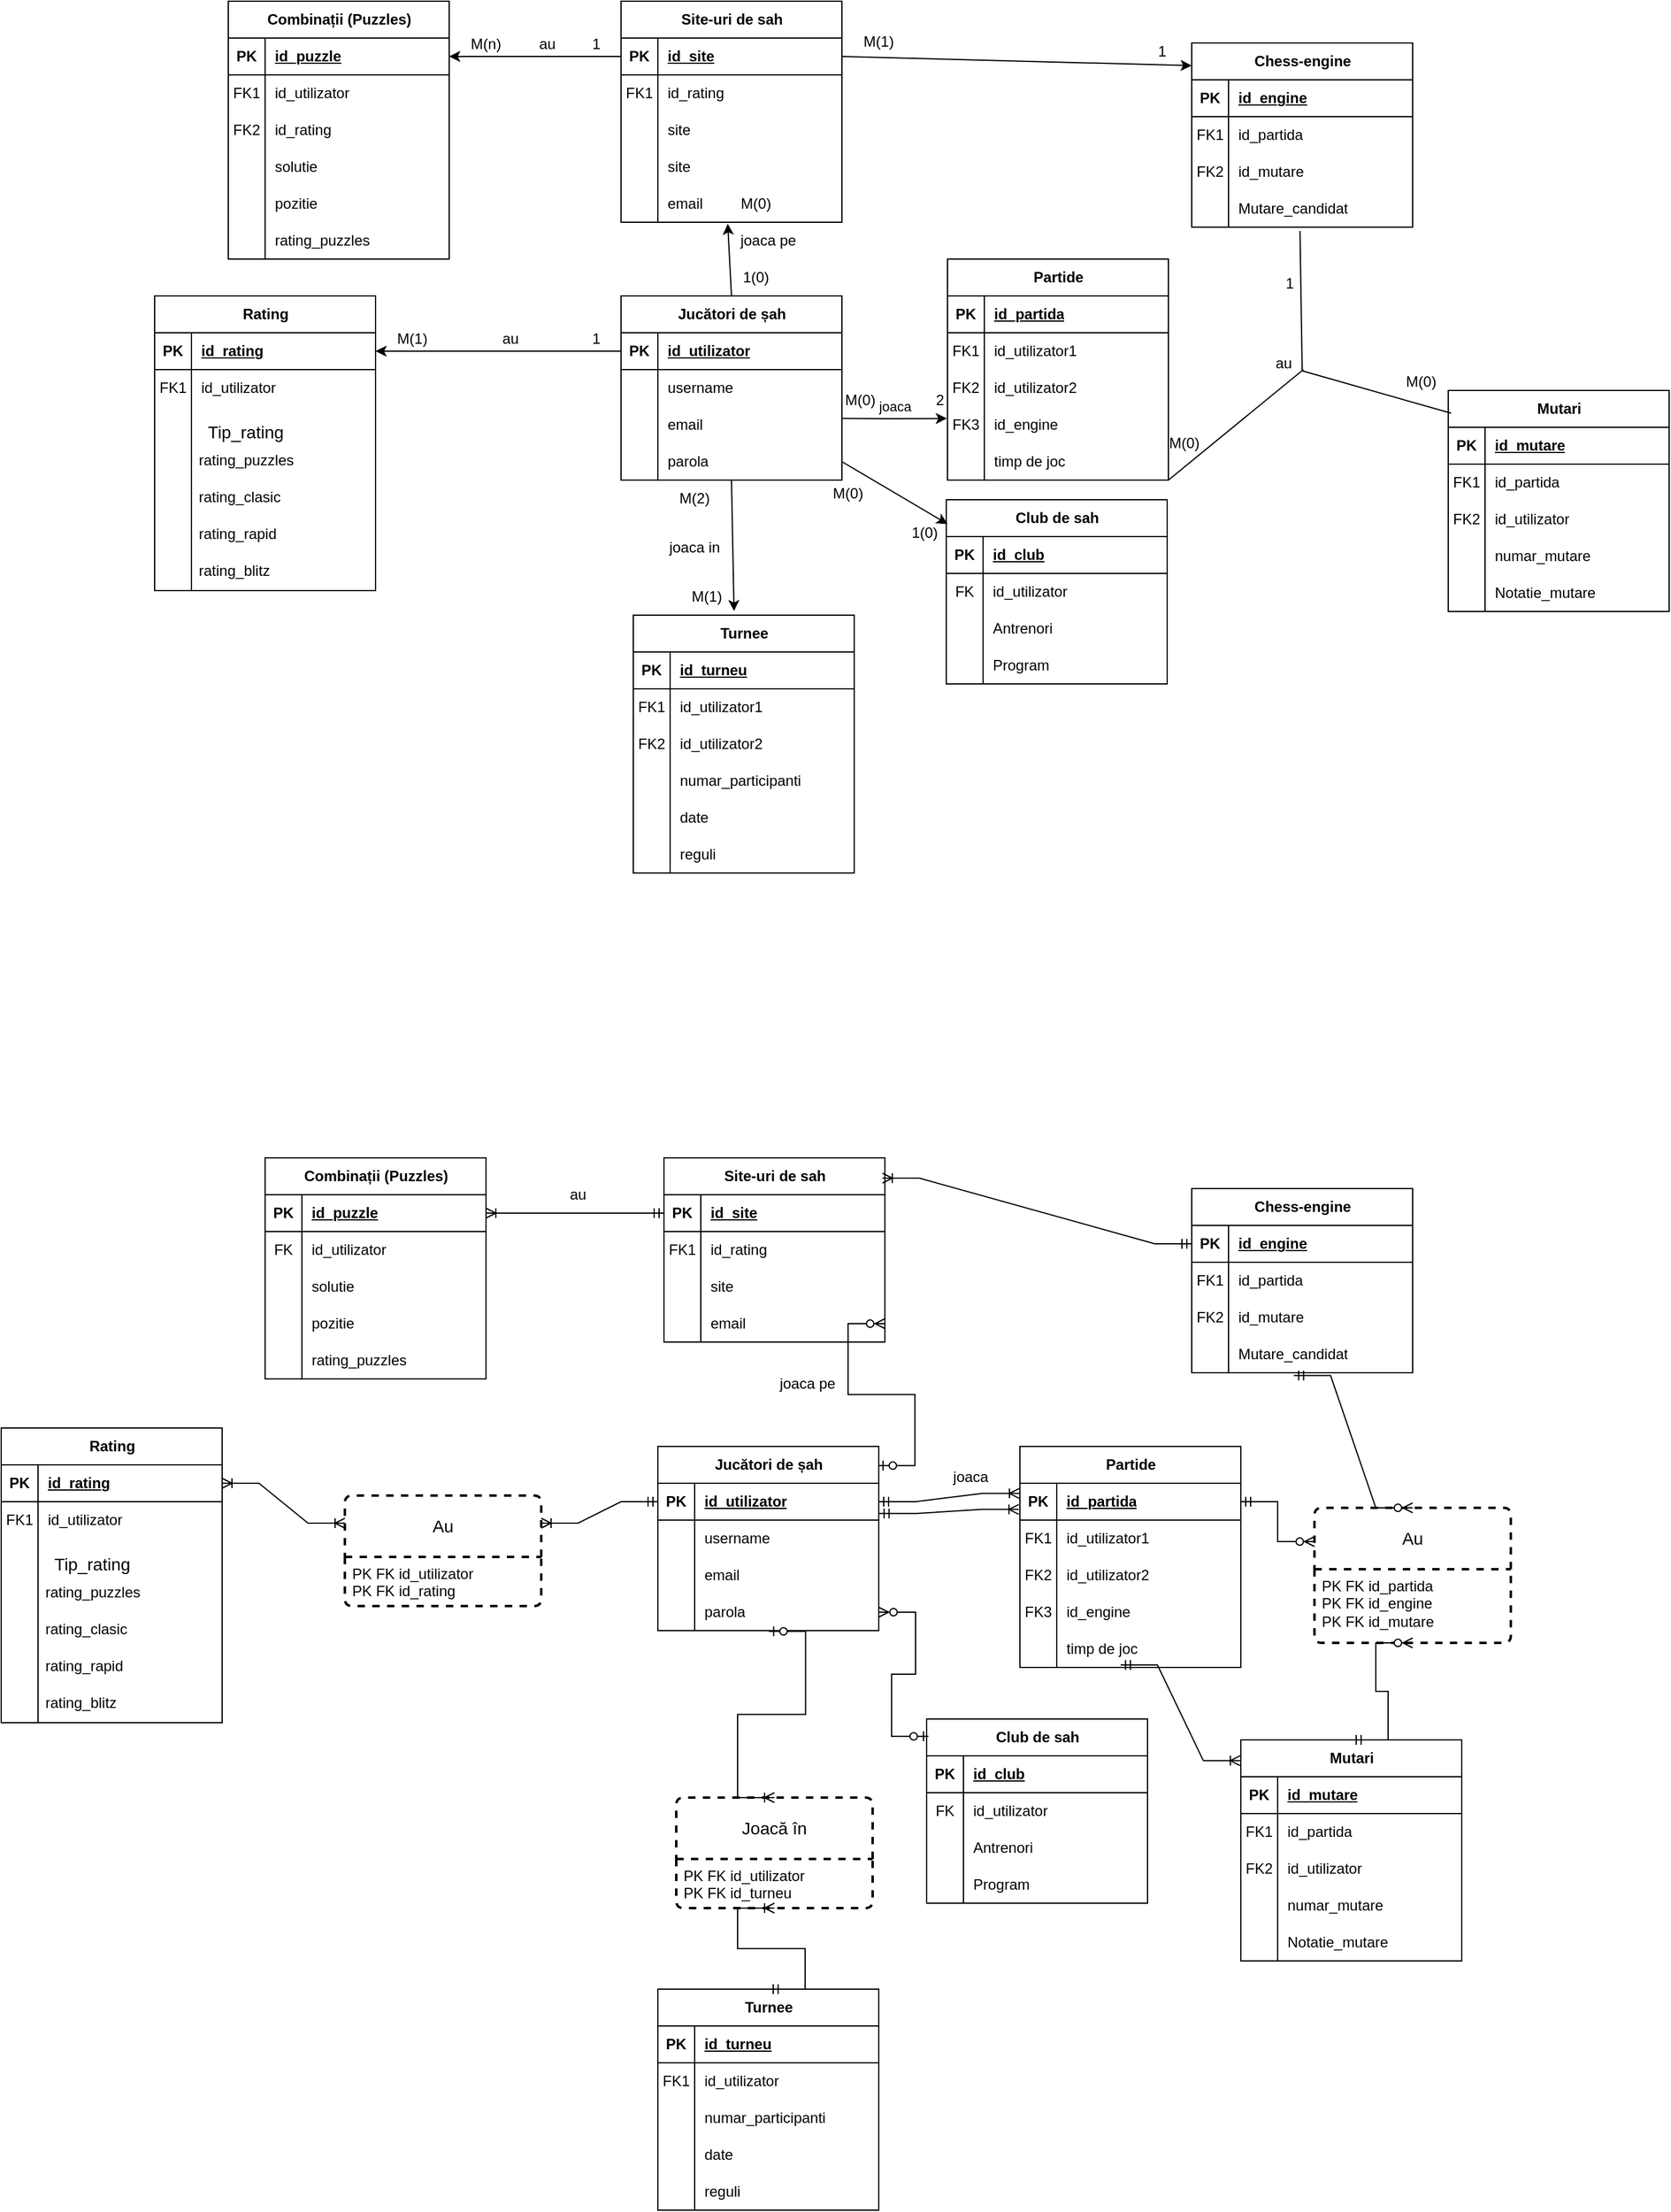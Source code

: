 <mxfile version="26.2.14">
  <diagram id="R2lEEEUBdFMjLlhIrx00" name="Page-1">
    <mxGraphModel dx="2329" dy="1024" grid="0" gridSize="10" guides="1" tooltips="1" connect="1" arrows="1" fold="1" page="1" pageScale="1" pageWidth="850" pageHeight="1100" math="0" shadow="0" extFonts="Permanent Marker^https://fonts.googleapis.com/css?family=Permanent+Marker">
      <root>
        <mxCell id="0" />
        <mxCell id="1" parent="0" />
        <mxCell id="h8lowL3ZB-aE6R0n006t-32" value="Jucători de șah" style="shape=table;startSize=30;container=1;collapsible=1;childLayout=tableLayout;fixedRows=1;rowLines=0;fontStyle=1;align=center;resizeLast=1;html=1;" parent="1" vertex="1">
          <mxGeometry x="615" y="491" width="180" height="150" as="geometry" />
        </mxCell>
        <mxCell id="h8lowL3ZB-aE6R0n006t-33" value="" style="shape=tableRow;horizontal=0;startSize=0;swimlaneHead=0;swimlaneBody=0;fillColor=none;collapsible=0;dropTarget=0;points=[[0,0.5],[1,0.5]];portConstraint=eastwest;top=0;left=0;right=0;bottom=1;" parent="h8lowL3ZB-aE6R0n006t-32" vertex="1">
          <mxGeometry y="30" width="180" height="30" as="geometry" />
        </mxCell>
        <mxCell id="h8lowL3ZB-aE6R0n006t-34" value="PK" style="shape=partialRectangle;connectable=0;fillColor=none;top=0;left=0;bottom=0;right=0;fontStyle=1;overflow=hidden;whiteSpace=wrap;html=1;" parent="h8lowL3ZB-aE6R0n006t-33" vertex="1">
          <mxGeometry width="30" height="30" as="geometry">
            <mxRectangle width="30" height="30" as="alternateBounds" />
          </mxGeometry>
        </mxCell>
        <mxCell id="h8lowL3ZB-aE6R0n006t-35" value="id_utilizator" style="shape=partialRectangle;connectable=0;fillColor=none;top=0;left=0;bottom=0;right=0;align=left;spacingLeft=6;fontStyle=5;overflow=hidden;whiteSpace=wrap;html=1;" parent="h8lowL3ZB-aE6R0n006t-33" vertex="1">
          <mxGeometry x="30" width="150" height="30" as="geometry">
            <mxRectangle width="150" height="30" as="alternateBounds" />
          </mxGeometry>
        </mxCell>
        <mxCell id="h8lowL3ZB-aE6R0n006t-36" value="" style="shape=tableRow;horizontal=0;startSize=0;swimlaneHead=0;swimlaneBody=0;fillColor=none;collapsible=0;dropTarget=0;points=[[0,0.5],[1,0.5]];portConstraint=eastwest;top=0;left=0;right=0;bottom=0;" parent="h8lowL3ZB-aE6R0n006t-32" vertex="1">
          <mxGeometry y="60" width="180" height="30" as="geometry" />
        </mxCell>
        <mxCell id="h8lowL3ZB-aE6R0n006t-37" value="" style="shape=partialRectangle;connectable=0;fillColor=none;top=0;left=0;bottom=0;right=0;editable=1;overflow=hidden;whiteSpace=wrap;html=1;" parent="h8lowL3ZB-aE6R0n006t-36" vertex="1">
          <mxGeometry width="30" height="30" as="geometry">
            <mxRectangle width="30" height="30" as="alternateBounds" />
          </mxGeometry>
        </mxCell>
        <mxCell id="h8lowL3ZB-aE6R0n006t-38" value="username" style="shape=partialRectangle;connectable=0;fillColor=none;top=0;left=0;bottom=0;right=0;align=left;spacingLeft=6;overflow=hidden;whiteSpace=wrap;html=1;" parent="h8lowL3ZB-aE6R0n006t-36" vertex="1">
          <mxGeometry x="30" width="150" height="30" as="geometry">
            <mxRectangle width="150" height="30" as="alternateBounds" />
          </mxGeometry>
        </mxCell>
        <mxCell id="h8lowL3ZB-aE6R0n006t-39" value="" style="shape=tableRow;horizontal=0;startSize=0;swimlaneHead=0;swimlaneBody=0;fillColor=none;collapsible=0;dropTarget=0;points=[[0,0.5],[1,0.5]];portConstraint=eastwest;top=0;left=0;right=0;bottom=0;" parent="h8lowL3ZB-aE6R0n006t-32" vertex="1">
          <mxGeometry y="90" width="180" height="30" as="geometry" />
        </mxCell>
        <mxCell id="h8lowL3ZB-aE6R0n006t-40" value="" style="shape=partialRectangle;connectable=0;fillColor=none;top=0;left=0;bottom=0;right=0;editable=1;overflow=hidden;whiteSpace=wrap;html=1;" parent="h8lowL3ZB-aE6R0n006t-39" vertex="1">
          <mxGeometry width="30" height="30" as="geometry">
            <mxRectangle width="30" height="30" as="alternateBounds" />
          </mxGeometry>
        </mxCell>
        <mxCell id="h8lowL3ZB-aE6R0n006t-41" value="email" style="shape=partialRectangle;connectable=0;fillColor=none;top=0;left=0;bottom=0;right=0;align=left;spacingLeft=6;overflow=hidden;whiteSpace=wrap;html=1;" parent="h8lowL3ZB-aE6R0n006t-39" vertex="1">
          <mxGeometry x="30" width="150" height="30" as="geometry">
            <mxRectangle width="150" height="30" as="alternateBounds" />
          </mxGeometry>
        </mxCell>
        <mxCell id="h8lowL3ZB-aE6R0n006t-42" value="" style="shape=tableRow;horizontal=0;startSize=0;swimlaneHead=0;swimlaneBody=0;fillColor=none;collapsible=0;dropTarget=0;points=[[0,0.5],[1,0.5]];portConstraint=eastwest;top=0;left=0;right=0;bottom=0;" parent="h8lowL3ZB-aE6R0n006t-32" vertex="1">
          <mxGeometry y="120" width="180" height="30" as="geometry" />
        </mxCell>
        <mxCell id="h8lowL3ZB-aE6R0n006t-43" value="" style="shape=partialRectangle;connectable=0;fillColor=none;top=0;left=0;bottom=0;right=0;editable=1;overflow=hidden;whiteSpace=wrap;html=1;" parent="h8lowL3ZB-aE6R0n006t-42" vertex="1">
          <mxGeometry width="30" height="30" as="geometry">
            <mxRectangle width="30" height="30" as="alternateBounds" />
          </mxGeometry>
        </mxCell>
        <mxCell id="h8lowL3ZB-aE6R0n006t-44" value="parola" style="shape=partialRectangle;connectable=0;fillColor=none;top=0;left=0;bottom=0;right=0;align=left;spacingLeft=6;overflow=hidden;whiteSpace=wrap;html=1;" parent="h8lowL3ZB-aE6R0n006t-42" vertex="1">
          <mxGeometry x="30" width="150" height="30" as="geometry">
            <mxRectangle width="150" height="30" as="alternateBounds" />
          </mxGeometry>
        </mxCell>
        <mxCell id="h8lowL3ZB-aE6R0n006t-45" value="Partide" style="shape=table;startSize=30;container=1;collapsible=1;childLayout=tableLayout;fixedRows=1;rowLines=0;fontStyle=1;align=center;resizeLast=1;html=1;" parent="1" vertex="1">
          <mxGeometry x="881" y="461" width="180" height="180" as="geometry" />
        </mxCell>
        <mxCell id="h8lowL3ZB-aE6R0n006t-46" value="" style="shape=tableRow;horizontal=0;startSize=0;swimlaneHead=0;swimlaneBody=0;fillColor=none;collapsible=0;dropTarget=0;points=[[0,0.5],[1,0.5]];portConstraint=eastwest;top=0;left=0;right=0;bottom=1;" parent="h8lowL3ZB-aE6R0n006t-45" vertex="1">
          <mxGeometry y="30" width="180" height="30" as="geometry" />
        </mxCell>
        <mxCell id="h8lowL3ZB-aE6R0n006t-47" value="PK" style="shape=partialRectangle;connectable=0;fillColor=none;top=0;left=0;bottom=0;right=0;fontStyle=1;overflow=hidden;whiteSpace=wrap;html=1;" parent="h8lowL3ZB-aE6R0n006t-46" vertex="1">
          <mxGeometry width="30" height="30" as="geometry">
            <mxRectangle width="30" height="30" as="alternateBounds" />
          </mxGeometry>
        </mxCell>
        <mxCell id="h8lowL3ZB-aE6R0n006t-48" value="id_partida" style="shape=partialRectangle;connectable=0;fillColor=none;top=0;left=0;bottom=0;right=0;align=left;spacingLeft=6;fontStyle=5;overflow=hidden;whiteSpace=wrap;html=1;" parent="h8lowL3ZB-aE6R0n006t-46" vertex="1">
          <mxGeometry x="30" width="150" height="30" as="geometry">
            <mxRectangle width="150" height="30" as="alternateBounds" />
          </mxGeometry>
        </mxCell>
        <mxCell id="h8lowL3ZB-aE6R0n006t-49" value="" style="shape=tableRow;horizontal=0;startSize=0;swimlaneHead=0;swimlaneBody=0;fillColor=none;collapsible=0;dropTarget=0;points=[[0,0.5],[1,0.5]];portConstraint=eastwest;top=0;left=0;right=0;bottom=0;" parent="h8lowL3ZB-aE6R0n006t-45" vertex="1">
          <mxGeometry y="60" width="180" height="30" as="geometry" />
        </mxCell>
        <mxCell id="h8lowL3ZB-aE6R0n006t-50" value="FK1" style="shape=partialRectangle;connectable=0;fillColor=none;top=0;left=0;bottom=0;right=0;editable=1;overflow=hidden;whiteSpace=wrap;html=1;" parent="h8lowL3ZB-aE6R0n006t-49" vertex="1">
          <mxGeometry width="30" height="30" as="geometry">
            <mxRectangle width="30" height="30" as="alternateBounds" />
          </mxGeometry>
        </mxCell>
        <mxCell id="h8lowL3ZB-aE6R0n006t-51" value="id_utilizator1" style="shape=partialRectangle;connectable=0;fillColor=none;top=0;left=0;bottom=0;right=0;align=left;spacingLeft=6;overflow=hidden;whiteSpace=wrap;html=1;" parent="h8lowL3ZB-aE6R0n006t-49" vertex="1">
          <mxGeometry x="30" width="150" height="30" as="geometry">
            <mxRectangle width="150" height="30" as="alternateBounds" />
          </mxGeometry>
        </mxCell>
        <mxCell id="h8lowL3ZB-aE6R0n006t-52" value="" style="shape=tableRow;horizontal=0;startSize=0;swimlaneHead=0;swimlaneBody=0;fillColor=none;collapsible=0;dropTarget=0;points=[[0,0.5],[1,0.5]];portConstraint=eastwest;top=0;left=0;right=0;bottom=0;" parent="h8lowL3ZB-aE6R0n006t-45" vertex="1">
          <mxGeometry y="90" width="180" height="30" as="geometry" />
        </mxCell>
        <mxCell id="h8lowL3ZB-aE6R0n006t-53" value="FK2" style="shape=partialRectangle;connectable=0;fillColor=none;top=0;left=0;bottom=0;right=0;editable=1;overflow=hidden;whiteSpace=wrap;html=1;" parent="h8lowL3ZB-aE6R0n006t-52" vertex="1">
          <mxGeometry width="30" height="30" as="geometry">
            <mxRectangle width="30" height="30" as="alternateBounds" />
          </mxGeometry>
        </mxCell>
        <mxCell id="h8lowL3ZB-aE6R0n006t-54" value="id_utilizator2" style="shape=partialRectangle;connectable=0;fillColor=none;top=0;left=0;bottom=0;right=0;align=left;spacingLeft=6;overflow=hidden;whiteSpace=wrap;html=1;" parent="h8lowL3ZB-aE6R0n006t-52" vertex="1">
          <mxGeometry x="30" width="150" height="30" as="geometry">
            <mxRectangle width="150" height="30" as="alternateBounds" />
          </mxGeometry>
        </mxCell>
        <mxCell id="h8lowL3ZB-aE6R0n006t-55" value="" style="shape=tableRow;horizontal=0;startSize=0;swimlaneHead=0;swimlaneBody=0;fillColor=none;collapsible=0;dropTarget=0;points=[[0,0.5],[1,0.5]];portConstraint=eastwest;top=0;left=0;right=0;bottom=0;" parent="h8lowL3ZB-aE6R0n006t-45" vertex="1">
          <mxGeometry y="120" width="180" height="30" as="geometry" />
        </mxCell>
        <mxCell id="h8lowL3ZB-aE6R0n006t-56" value="FK3" style="shape=partialRectangle;connectable=0;fillColor=none;top=0;left=0;bottom=0;right=0;editable=1;overflow=hidden;whiteSpace=wrap;html=1;" parent="h8lowL3ZB-aE6R0n006t-55" vertex="1">
          <mxGeometry width="30" height="30" as="geometry">
            <mxRectangle width="30" height="30" as="alternateBounds" />
          </mxGeometry>
        </mxCell>
        <mxCell id="h8lowL3ZB-aE6R0n006t-57" value="id_engine" style="shape=partialRectangle;connectable=0;fillColor=none;top=0;left=0;bottom=0;right=0;align=left;spacingLeft=6;overflow=hidden;whiteSpace=wrap;html=1;" parent="h8lowL3ZB-aE6R0n006t-55" vertex="1">
          <mxGeometry x="30" width="150" height="30" as="geometry">
            <mxRectangle width="150" height="30" as="alternateBounds" />
          </mxGeometry>
        </mxCell>
        <mxCell id="h8lowL3ZB-aE6R0n006t-58" style="shape=tableRow;horizontal=0;startSize=0;swimlaneHead=0;swimlaneBody=0;fillColor=none;collapsible=0;dropTarget=0;points=[[0,0.5],[1,0.5]];portConstraint=eastwest;top=0;left=0;right=0;bottom=0;" parent="h8lowL3ZB-aE6R0n006t-45" vertex="1">
          <mxGeometry y="150" width="180" height="30" as="geometry" />
        </mxCell>
        <mxCell id="h8lowL3ZB-aE6R0n006t-59" style="shape=partialRectangle;connectable=0;fillColor=none;top=0;left=0;bottom=0;right=0;editable=1;overflow=hidden;whiteSpace=wrap;html=1;" parent="h8lowL3ZB-aE6R0n006t-58" vertex="1">
          <mxGeometry width="30" height="30" as="geometry">
            <mxRectangle width="30" height="30" as="alternateBounds" />
          </mxGeometry>
        </mxCell>
        <mxCell id="h8lowL3ZB-aE6R0n006t-60" value="timp de joc" style="shape=partialRectangle;connectable=0;fillColor=none;top=0;left=0;bottom=0;right=0;align=left;spacingLeft=6;overflow=hidden;whiteSpace=wrap;html=1;" parent="h8lowL3ZB-aE6R0n006t-58" vertex="1">
          <mxGeometry x="30" width="150" height="30" as="geometry">
            <mxRectangle width="150" height="30" as="alternateBounds" />
          </mxGeometry>
        </mxCell>
        <mxCell id="h8lowL3ZB-aE6R0n006t-61" value="Site-uri de sah" style="shape=table;startSize=30;container=1;collapsible=1;childLayout=tableLayout;fixedRows=1;rowLines=0;fontStyle=1;align=center;resizeLast=1;html=1;" parent="1" vertex="1">
          <mxGeometry x="615" y="251" width="180" height="180" as="geometry" />
        </mxCell>
        <mxCell id="h8lowL3ZB-aE6R0n006t-62" value="" style="shape=tableRow;horizontal=0;startSize=0;swimlaneHead=0;swimlaneBody=0;fillColor=none;collapsible=0;dropTarget=0;points=[[0,0.5],[1,0.5]];portConstraint=eastwest;top=0;left=0;right=0;bottom=1;" parent="h8lowL3ZB-aE6R0n006t-61" vertex="1">
          <mxGeometry y="30" width="180" height="30" as="geometry" />
        </mxCell>
        <mxCell id="h8lowL3ZB-aE6R0n006t-63" value="PK" style="shape=partialRectangle;connectable=0;fillColor=none;top=0;left=0;bottom=0;right=0;fontStyle=1;overflow=hidden;whiteSpace=wrap;html=1;" parent="h8lowL3ZB-aE6R0n006t-62" vertex="1">
          <mxGeometry width="30" height="30" as="geometry">
            <mxRectangle width="30" height="30" as="alternateBounds" />
          </mxGeometry>
        </mxCell>
        <mxCell id="h8lowL3ZB-aE6R0n006t-64" value="id_site" style="shape=partialRectangle;connectable=0;fillColor=none;top=0;left=0;bottom=0;right=0;align=left;spacingLeft=6;fontStyle=5;overflow=hidden;whiteSpace=wrap;html=1;" parent="h8lowL3ZB-aE6R0n006t-62" vertex="1">
          <mxGeometry x="30" width="150" height="30" as="geometry">
            <mxRectangle width="150" height="30" as="alternateBounds" />
          </mxGeometry>
        </mxCell>
        <mxCell id="h8lowL3ZB-aE6R0n006t-65" value="" style="shape=tableRow;horizontal=0;startSize=0;swimlaneHead=0;swimlaneBody=0;fillColor=none;collapsible=0;dropTarget=0;points=[[0,0.5],[1,0.5]];portConstraint=eastwest;top=0;left=0;right=0;bottom=0;" parent="h8lowL3ZB-aE6R0n006t-61" vertex="1">
          <mxGeometry y="60" width="180" height="30" as="geometry" />
        </mxCell>
        <mxCell id="h8lowL3ZB-aE6R0n006t-66" value="FK1" style="shape=partialRectangle;connectable=0;fillColor=none;top=0;left=0;bottom=0;right=0;editable=1;overflow=hidden;whiteSpace=wrap;html=1;" parent="h8lowL3ZB-aE6R0n006t-65" vertex="1">
          <mxGeometry width="30" height="30" as="geometry">
            <mxRectangle width="30" height="30" as="alternateBounds" />
          </mxGeometry>
        </mxCell>
        <mxCell id="h8lowL3ZB-aE6R0n006t-67" value="id_rating" style="shape=partialRectangle;connectable=0;fillColor=none;top=0;left=0;bottom=0;right=0;align=left;spacingLeft=6;overflow=hidden;whiteSpace=wrap;html=1;" parent="h8lowL3ZB-aE6R0n006t-65" vertex="1">
          <mxGeometry x="30" width="150" height="30" as="geometry">
            <mxRectangle width="150" height="30" as="alternateBounds" />
          </mxGeometry>
        </mxCell>
        <mxCell id="w2BElHZTrqTpdHYwmire-5" value="" style="shape=tableRow;horizontal=0;startSize=0;swimlaneHead=0;swimlaneBody=0;fillColor=none;collapsible=0;dropTarget=0;points=[[0,0.5],[1,0.5]];portConstraint=eastwest;top=0;left=0;right=0;bottom=0;" vertex="1" parent="h8lowL3ZB-aE6R0n006t-61">
          <mxGeometry y="90" width="180" height="30" as="geometry" />
        </mxCell>
        <mxCell id="w2BElHZTrqTpdHYwmire-6" value="" style="shape=partialRectangle;connectable=0;fillColor=none;top=0;left=0;bottom=0;right=0;editable=1;overflow=hidden;whiteSpace=wrap;html=1;" vertex="1" parent="w2BElHZTrqTpdHYwmire-5">
          <mxGeometry width="30" height="30" as="geometry">
            <mxRectangle width="30" height="30" as="alternateBounds" />
          </mxGeometry>
        </mxCell>
        <mxCell id="w2BElHZTrqTpdHYwmire-7" value="site" style="shape=partialRectangle;connectable=0;fillColor=none;top=0;left=0;bottom=0;right=0;align=left;spacingLeft=6;overflow=hidden;whiteSpace=wrap;html=1;" vertex="1" parent="w2BElHZTrqTpdHYwmire-5">
          <mxGeometry x="30" width="150" height="30" as="geometry">
            <mxRectangle width="150" height="30" as="alternateBounds" />
          </mxGeometry>
        </mxCell>
        <mxCell id="h8lowL3ZB-aE6R0n006t-68" value="" style="shape=tableRow;horizontal=0;startSize=0;swimlaneHead=0;swimlaneBody=0;fillColor=none;collapsible=0;dropTarget=0;points=[[0,0.5],[1,0.5]];portConstraint=eastwest;top=0;left=0;right=0;bottom=0;" parent="h8lowL3ZB-aE6R0n006t-61" vertex="1">
          <mxGeometry y="120" width="180" height="30" as="geometry" />
        </mxCell>
        <mxCell id="h8lowL3ZB-aE6R0n006t-69" value="" style="shape=partialRectangle;connectable=0;fillColor=none;top=0;left=0;bottom=0;right=0;editable=1;overflow=hidden;whiteSpace=wrap;html=1;" parent="h8lowL3ZB-aE6R0n006t-68" vertex="1">
          <mxGeometry width="30" height="30" as="geometry">
            <mxRectangle width="30" height="30" as="alternateBounds" />
          </mxGeometry>
        </mxCell>
        <mxCell id="h8lowL3ZB-aE6R0n006t-70" value="site" style="shape=partialRectangle;connectable=0;fillColor=none;top=0;left=0;bottom=0;right=0;align=left;spacingLeft=6;overflow=hidden;whiteSpace=wrap;html=1;" parent="h8lowL3ZB-aE6R0n006t-68" vertex="1">
          <mxGeometry x="30" width="150" height="30" as="geometry">
            <mxRectangle width="150" height="30" as="alternateBounds" />
          </mxGeometry>
        </mxCell>
        <mxCell id="h8lowL3ZB-aE6R0n006t-71" value="" style="shape=tableRow;horizontal=0;startSize=0;swimlaneHead=0;swimlaneBody=0;fillColor=none;collapsible=0;dropTarget=0;points=[[0,0.5],[1,0.5]];portConstraint=eastwest;top=0;left=0;right=0;bottom=0;" parent="h8lowL3ZB-aE6R0n006t-61" vertex="1">
          <mxGeometry y="150" width="180" height="30" as="geometry" />
        </mxCell>
        <mxCell id="h8lowL3ZB-aE6R0n006t-72" value="" style="shape=partialRectangle;connectable=0;fillColor=none;top=0;left=0;bottom=0;right=0;editable=1;overflow=hidden;whiteSpace=wrap;html=1;" parent="h8lowL3ZB-aE6R0n006t-71" vertex="1">
          <mxGeometry width="30" height="30" as="geometry">
            <mxRectangle width="30" height="30" as="alternateBounds" />
          </mxGeometry>
        </mxCell>
        <mxCell id="h8lowL3ZB-aE6R0n006t-73" value="email" style="shape=partialRectangle;connectable=0;fillColor=none;top=0;left=0;bottom=0;right=0;align=left;spacingLeft=6;overflow=hidden;whiteSpace=wrap;html=1;" parent="h8lowL3ZB-aE6R0n006t-71" vertex="1">
          <mxGeometry x="30" width="150" height="30" as="geometry">
            <mxRectangle width="150" height="30" as="alternateBounds" />
          </mxGeometry>
        </mxCell>
        <mxCell id="h8lowL3ZB-aE6R0n006t-74" value="Chess-engine" style="shape=table;startSize=30;container=1;collapsible=1;childLayout=tableLayout;fixedRows=1;rowLines=0;fontStyle=1;align=center;resizeLast=1;html=1;" parent="1" vertex="1">
          <mxGeometry x="1080" y="285" width="180" height="150" as="geometry" />
        </mxCell>
        <mxCell id="h8lowL3ZB-aE6R0n006t-75" value="" style="shape=tableRow;horizontal=0;startSize=0;swimlaneHead=0;swimlaneBody=0;fillColor=none;collapsible=0;dropTarget=0;points=[[0,0.5],[1,0.5]];portConstraint=eastwest;top=0;left=0;right=0;bottom=1;" parent="h8lowL3ZB-aE6R0n006t-74" vertex="1">
          <mxGeometry y="30" width="180" height="30" as="geometry" />
        </mxCell>
        <mxCell id="h8lowL3ZB-aE6R0n006t-76" value="PK" style="shape=partialRectangle;connectable=0;fillColor=none;top=0;left=0;bottom=0;right=0;fontStyle=1;overflow=hidden;whiteSpace=wrap;html=1;" parent="h8lowL3ZB-aE6R0n006t-75" vertex="1">
          <mxGeometry width="30" height="30" as="geometry">
            <mxRectangle width="30" height="30" as="alternateBounds" />
          </mxGeometry>
        </mxCell>
        <mxCell id="h8lowL3ZB-aE6R0n006t-77" value="id_engine" style="shape=partialRectangle;connectable=0;fillColor=none;top=0;left=0;bottom=0;right=0;align=left;spacingLeft=6;fontStyle=5;overflow=hidden;whiteSpace=wrap;html=1;" parent="h8lowL3ZB-aE6R0n006t-75" vertex="1">
          <mxGeometry x="30" width="150" height="30" as="geometry">
            <mxRectangle width="150" height="30" as="alternateBounds" />
          </mxGeometry>
        </mxCell>
        <mxCell id="h8lowL3ZB-aE6R0n006t-78" value="" style="shape=tableRow;horizontal=0;startSize=0;swimlaneHead=0;swimlaneBody=0;fillColor=none;collapsible=0;dropTarget=0;points=[[0,0.5],[1,0.5]];portConstraint=eastwest;top=0;left=0;right=0;bottom=0;" parent="h8lowL3ZB-aE6R0n006t-74" vertex="1">
          <mxGeometry y="60" width="180" height="30" as="geometry" />
        </mxCell>
        <mxCell id="h8lowL3ZB-aE6R0n006t-79" value="FK1" style="shape=partialRectangle;connectable=0;fillColor=none;top=0;left=0;bottom=0;right=0;editable=1;overflow=hidden;whiteSpace=wrap;html=1;" parent="h8lowL3ZB-aE6R0n006t-78" vertex="1">
          <mxGeometry width="30" height="30" as="geometry">
            <mxRectangle width="30" height="30" as="alternateBounds" />
          </mxGeometry>
        </mxCell>
        <mxCell id="h8lowL3ZB-aE6R0n006t-80" value="id_partida" style="shape=partialRectangle;connectable=0;fillColor=none;top=0;left=0;bottom=0;right=0;align=left;spacingLeft=6;overflow=hidden;whiteSpace=wrap;html=1;" parent="h8lowL3ZB-aE6R0n006t-78" vertex="1">
          <mxGeometry x="30" width="150" height="30" as="geometry">
            <mxRectangle width="150" height="30" as="alternateBounds" />
          </mxGeometry>
        </mxCell>
        <mxCell id="h8lowL3ZB-aE6R0n006t-81" value="" style="shape=tableRow;horizontal=0;startSize=0;swimlaneHead=0;swimlaneBody=0;fillColor=none;collapsible=0;dropTarget=0;points=[[0,0.5],[1,0.5]];portConstraint=eastwest;top=0;left=0;right=0;bottom=0;" parent="h8lowL3ZB-aE6R0n006t-74" vertex="1">
          <mxGeometry y="90" width="180" height="30" as="geometry" />
        </mxCell>
        <mxCell id="h8lowL3ZB-aE6R0n006t-82" value="FK2" style="shape=partialRectangle;connectable=0;fillColor=none;top=0;left=0;bottom=0;right=0;editable=1;overflow=hidden;whiteSpace=wrap;html=1;" parent="h8lowL3ZB-aE6R0n006t-81" vertex="1">
          <mxGeometry width="30" height="30" as="geometry">
            <mxRectangle width="30" height="30" as="alternateBounds" />
          </mxGeometry>
        </mxCell>
        <mxCell id="h8lowL3ZB-aE6R0n006t-83" value="id_mutare" style="shape=partialRectangle;connectable=0;fillColor=none;top=0;left=0;bottom=0;right=0;align=left;spacingLeft=6;overflow=hidden;whiteSpace=wrap;html=1;" parent="h8lowL3ZB-aE6R0n006t-81" vertex="1">
          <mxGeometry x="30" width="150" height="30" as="geometry">
            <mxRectangle width="150" height="30" as="alternateBounds" />
          </mxGeometry>
        </mxCell>
        <mxCell id="h8lowL3ZB-aE6R0n006t-84" value="" style="shape=tableRow;horizontal=0;startSize=0;swimlaneHead=0;swimlaneBody=0;fillColor=none;collapsible=0;dropTarget=0;points=[[0,0.5],[1,0.5]];portConstraint=eastwest;top=0;left=0;right=0;bottom=0;" parent="h8lowL3ZB-aE6R0n006t-74" vertex="1">
          <mxGeometry y="120" width="180" height="30" as="geometry" />
        </mxCell>
        <mxCell id="h8lowL3ZB-aE6R0n006t-85" value="" style="shape=partialRectangle;connectable=0;fillColor=none;top=0;left=0;bottom=0;right=0;editable=1;overflow=hidden;whiteSpace=wrap;html=1;" parent="h8lowL3ZB-aE6R0n006t-84" vertex="1">
          <mxGeometry width="30" height="30" as="geometry">
            <mxRectangle width="30" height="30" as="alternateBounds" />
          </mxGeometry>
        </mxCell>
        <mxCell id="h8lowL3ZB-aE6R0n006t-86" value="Mutare_candidat" style="shape=partialRectangle;connectable=0;fillColor=none;top=0;left=0;bottom=0;right=0;align=left;spacingLeft=6;overflow=hidden;whiteSpace=wrap;html=1;" parent="h8lowL3ZB-aE6R0n006t-84" vertex="1">
          <mxGeometry x="30" width="150" height="30" as="geometry">
            <mxRectangle width="150" height="30" as="alternateBounds" />
          </mxGeometry>
        </mxCell>
        <mxCell id="h8lowL3ZB-aE6R0n006t-87" value="Mutari" style="shape=table;startSize=30;container=1;collapsible=1;childLayout=tableLayout;fixedRows=1;rowLines=0;fontStyle=1;align=center;resizeLast=1;html=1;" parent="1" vertex="1">
          <mxGeometry x="1289" y="568" width="180" height="180" as="geometry" />
        </mxCell>
        <mxCell id="h8lowL3ZB-aE6R0n006t-88" value="" style="shape=tableRow;horizontal=0;startSize=0;swimlaneHead=0;swimlaneBody=0;fillColor=none;collapsible=0;dropTarget=0;points=[[0,0.5],[1,0.5]];portConstraint=eastwest;top=0;left=0;right=0;bottom=1;" parent="h8lowL3ZB-aE6R0n006t-87" vertex="1">
          <mxGeometry y="30" width="180" height="30" as="geometry" />
        </mxCell>
        <mxCell id="h8lowL3ZB-aE6R0n006t-89" value="PK" style="shape=partialRectangle;connectable=0;fillColor=none;top=0;left=0;bottom=0;right=0;fontStyle=1;overflow=hidden;whiteSpace=wrap;html=1;" parent="h8lowL3ZB-aE6R0n006t-88" vertex="1">
          <mxGeometry width="30" height="30" as="geometry">
            <mxRectangle width="30" height="30" as="alternateBounds" />
          </mxGeometry>
        </mxCell>
        <mxCell id="h8lowL3ZB-aE6R0n006t-90" value="id_mutare" style="shape=partialRectangle;connectable=0;fillColor=none;top=0;left=0;bottom=0;right=0;align=left;spacingLeft=6;fontStyle=5;overflow=hidden;whiteSpace=wrap;html=1;" parent="h8lowL3ZB-aE6R0n006t-88" vertex="1">
          <mxGeometry x="30" width="150" height="30" as="geometry">
            <mxRectangle width="150" height="30" as="alternateBounds" />
          </mxGeometry>
        </mxCell>
        <mxCell id="h8lowL3ZB-aE6R0n006t-91" value="" style="shape=tableRow;horizontal=0;startSize=0;swimlaneHead=0;swimlaneBody=0;fillColor=none;collapsible=0;dropTarget=0;points=[[0,0.5],[1,0.5]];portConstraint=eastwest;top=0;left=0;right=0;bottom=0;" parent="h8lowL3ZB-aE6R0n006t-87" vertex="1">
          <mxGeometry y="60" width="180" height="30" as="geometry" />
        </mxCell>
        <mxCell id="h8lowL3ZB-aE6R0n006t-92" value="FK1" style="shape=partialRectangle;connectable=0;fillColor=none;top=0;left=0;bottom=0;right=0;editable=1;overflow=hidden;whiteSpace=wrap;html=1;" parent="h8lowL3ZB-aE6R0n006t-91" vertex="1">
          <mxGeometry width="30" height="30" as="geometry">
            <mxRectangle width="30" height="30" as="alternateBounds" />
          </mxGeometry>
        </mxCell>
        <mxCell id="h8lowL3ZB-aE6R0n006t-93" value="id_partida" style="shape=partialRectangle;connectable=0;fillColor=none;top=0;left=0;bottom=0;right=0;align=left;spacingLeft=6;overflow=hidden;whiteSpace=wrap;html=1;" parent="h8lowL3ZB-aE6R0n006t-91" vertex="1">
          <mxGeometry x="30" width="150" height="30" as="geometry">
            <mxRectangle width="150" height="30" as="alternateBounds" />
          </mxGeometry>
        </mxCell>
        <mxCell id="h8lowL3ZB-aE6R0n006t-94" value="" style="shape=tableRow;horizontal=0;startSize=0;swimlaneHead=0;swimlaneBody=0;fillColor=none;collapsible=0;dropTarget=0;points=[[0,0.5],[1,0.5]];portConstraint=eastwest;top=0;left=0;right=0;bottom=0;" parent="h8lowL3ZB-aE6R0n006t-87" vertex="1">
          <mxGeometry y="90" width="180" height="30" as="geometry" />
        </mxCell>
        <mxCell id="h8lowL3ZB-aE6R0n006t-95" value="FK2" style="shape=partialRectangle;connectable=0;fillColor=none;top=0;left=0;bottom=0;right=0;editable=1;overflow=hidden;whiteSpace=wrap;html=1;" parent="h8lowL3ZB-aE6R0n006t-94" vertex="1">
          <mxGeometry width="30" height="30" as="geometry">
            <mxRectangle width="30" height="30" as="alternateBounds" />
          </mxGeometry>
        </mxCell>
        <mxCell id="h8lowL3ZB-aE6R0n006t-96" value="id_utilizator" style="shape=partialRectangle;connectable=0;fillColor=none;top=0;left=0;bottom=0;right=0;align=left;spacingLeft=6;overflow=hidden;whiteSpace=wrap;html=1;" parent="h8lowL3ZB-aE6R0n006t-94" vertex="1">
          <mxGeometry x="30" width="150" height="30" as="geometry">
            <mxRectangle width="150" height="30" as="alternateBounds" />
          </mxGeometry>
        </mxCell>
        <mxCell id="h8lowL3ZB-aE6R0n006t-97" value="" style="shape=tableRow;horizontal=0;startSize=0;swimlaneHead=0;swimlaneBody=0;fillColor=none;collapsible=0;dropTarget=0;points=[[0,0.5],[1,0.5]];portConstraint=eastwest;top=0;left=0;right=0;bottom=0;" parent="h8lowL3ZB-aE6R0n006t-87" vertex="1">
          <mxGeometry y="120" width="180" height="30" as="geometry" />
        </mxCell>
        <mxCell id="h8lowL3ZB-aE6R0n006t-98" value="" style="shape=partialRectangle;connectable=0;fillColor=none;top=0;left=0;bottom=0;right=0;editable=1;overflow=hidden;whiteSpace=wrap;html=1;" parent="h8lowL3ZB-aE6R0n006t-97" vertex="1">
          <mxGeometry width="30" height="30" as="geometry">
            <mxRectangle width="30" height="30" as="alternateBounds" />
          </mxGeometry>
        </mxCell>
        <mxCell id="h8lowL3ZB-aE6R0n006t-99" value="numar_mutare" style="shape=partialRectangle;connectable=0;fillColor=none;top=0;left=0;bottom=0;right=0;align=left;spacingLeft=6;overflow=hidden;whiteSpace=wrap;html=1;" parent="h8lowL3ZB-aE6R0n006t-97" vertex="1">
          <mxGeometry x="30" width="150" height="30" as="geometry">
            <mxRectangle width="150" height="30" as="alternateBounds" />
          </mxGeometry>
        </mxCell>
        <mxCell id="h8lowL3ZB-aE6R0n006t-100" style="shape=tableRow;horizontal=0;startSize=0;swimlaneHead=0;swimlaneBody=0;fillColor=none;collapsible=0;dropTarget=0;points=[[0,0.5],[1,0.5]];portConstraint=eastwest;top=0;left=0;right=0;bottom=0;" parent="h8lowL3ZB-aE6R0n006t-87" vertex="1">
          <mxGeometry y="150" width="180" height="30" as="geometry" />
        </mxCell>
        <mxCell id="h8lowL3ZB-aE6R0n006t-101" style="shape=partialRectangle;connectable=0;fillColor=none;top=0;left=0;bottom=0;right=0;editable=1;overflow=hidden;whiteSpace=wrap;html=1;" parent="h8lowL3ZB-aE6R0n006t-100" vertex="1">
          <mxGeometry width="30" height="30" as="geometry">
            <mxRectangle width="30" height="30" as="alternateBounds" />
          </mxGeometry>
        </mxCell>
        <mxCell id="h8lowL3ZB-aE6R0n006t-102" value="&lt;div&gt;Notatie_mutare&lt;/div&gt;" style="shape=partialRectangle;connectable=0;fillColor=none;top=0;left=0;bottom=0;right=0;align=left;spacingLeft=6;overflow=hidden;whiteSpace=wrap;html=1;" parent="h8lowL3ZB-aE6R0n006t-100" vertex="1">
          <mxGeometry x="30" width="150" height="30" as="geometry">
            <mxRectangle width="150" height="30" as="alternateBounds" />
          </mxGeometry>
        </mxCell>
        <mxCell id="h8lowL3ZB-aE6R0n006t-103" value="Rating" style="shape=table;startSize=30;container=1;collapsible=1;childLayout=tableLayout;fixedRows=1;rowLines=0;fontStyle=1;align=center;resizeLast=1;html=1;" parent="1" vertex="1">
          <mxGeometry x="235" y="491" width="180" height="240" as="geometry" />
        </mxCell>
        <mxCell id="h8lowL3ZB-aE6R0n006t-104" value="" style="shape=tableRow;horizontal=0;startSize=0;swimlaneHead=0;swimlaneBody=0;fillColor=none;collapsible=0;dropTarget=0;points=[[0,0.5],[1,0.5]];portConstraint=eastwest;top=0;left=0;right=0;bottom=1;" parent="h8lowL3ZB-aE6R0n006t-103" vertex="1">
          <mxGeometry y="30" width="180" height="30" as="geometry" />
        </mxCell>
        <mxCell id="h8lowL3ZB-aE6R0n006t-105" value="PK" style="shape=partialRectangle;connectable=0;fillColor=none;top=0;left=0;bottom=0;right=0;fontStyle=1;overflow=hidden;whiteSpace=wrap;html=1;" parent="h8lowL3ZB-aE6R0n006t-104" vertex="1">
          <mxGeometry width="30" height="30" as="geometry">
            <mxRectangle width="30" height="30" as="alternateBounds" />
          </mxGeometry>
        </mxCell>
        <mxCell id="h8lowL3ZB-aE6R0n006t-106" value="id_rating" style="shape=partialRectangle;connectable=0;fillColor=none;top=0;left=0;bottom=0;right=0;align=left;spacingLeft=6;fontStyle=5;overflow=hidden;whiteSpace=wrap;html=1;" parent="h8lowL3ZB-aE6R0n006t-104" vertex="1">
          <mxGeometry x="30" width="150" height="30" as="geometry">
            <mxRectangle width="150" height="30" as="alternateBounds" />
          </mxGeometry>
        </mxCell>
        <mxCell id="h8lowL3ZB-aE6R0n006t-107" value="" style="shape=tableRow;horizontal=0;startSize=0;swimlaneHead=0;swimlaneBody=0;fillColor=none;collapsible=0;dropTarget=0;points=[[0,0.5],[1,0.5]];portConstraint=eastwest;top=0;left=0;right=0;bottom=0;" parent="h8lowL3ZB-aE6R0n006t-103" vertex="1">
          <mxGeometry y="60" width="180" height="30" as="geometry" />
        </mxCell>
        <mxCell id="h8lowL3ZB-aE6R0n006t-108" value="FK1" style="shape=partialRectangle;connectable=0;fillColor=none;top=0;left=0;bottom=0;right=0;editable=1;overflow=hidden;whiteSpace=wrap;html=1;" parent="h8lowL3ZB-aE6R0n006t-107" vertex="1">
          <mxGeometry width="30" height="30" as="geometry">
            <mxRectangle width="30" height="30" as="alternateBounds" />
          </mxGeometry>
        </mxCell>
        <mxCell id="h8lowL3ZB-aE6R0n006t-109" value="id_utilizator" style="shape=partialRectangle;connectable=0;fillColor=none;top=0;left=0;bottom=0;right=0;align=left;spacingLeft=6;overflow=hidden;whiteSpace=wrap;html=1;" parent="h8lowL3ZB-aE6R0n006t-107" vertex="1">
          <mxGeometry x="30" width="150" height="30" as="geometry">
            <mxRectangle width="150" height="30" as="alternateBounds" />
          </mxGeometry>
        </mxCell>
        <mxCell id="h8lowL3ZB-aE6R0n006t-110" value="" style="shape=tableRow;horizontal=0;startSize=0;swimlaneHead=0;swimlaneBody=0;fillColor=none;collapsible=0;dropTarget=0;points=[[0,0.5],[1,0.5]];portConstraint=eastwest;top=0;left=0;right=0;bottom=0;" parent="h8lowL3ZB-aE6R0n006t-103" vertex="1">
          <mxGeometry y="90" width="180" height="30" as="geometry" />
        </mxCell>
        <mxCell id="h8lowL3ZB-aE6R0n006t-111" value="" style="shape=partialRectangle;connectable=0;fillColor=none;top=0;left=0;bottom=0;right=0;editable=1;overflow=hidden;whiteSpace=wrap;html=1;" parent="h8lowL3ZB-aE6R0n006t-110" vertex="1">
          <mxGeometry width="30" height="30" as="geometry">
            <mxRectangle width="30" height="30" as="alternateBounds" />
          </mxGeometry>
        </mxCell>
        <mxCell id="h8lowL3ZB-aE6R0n006t-112" value="" style="shape=partialRectangle;connectable=0;fillColor=none;top=0;left=0;bottom=0;right=0;align=left;spacingLeft=6;overflow=hidden;whiteSpace=wrap;html=1;" parent="h8lowL3ZB-aE6R0n006t-110" vertex="1">
          <mxGeometry x="30" width="150" height="30" as="geometry">
            <mxRectangle width="150" height="30" as="alternateBounds" />
          </mxGeometry>
        </mxCell>
        <mxCell id="h8lowL3ZB-aE6R0n006t-113" value="" style="shape=tableRow;horizontal=0;startSize=0;swimlaneHead=0;swimlaneBody=0;fillColor=none;collapsible=0;dropTarget=0;points=[[0,0.5],[1,0.5]];portConstraint=eastwest;top=0;left=0;right=0;bottom=0;" parent="h8lowL3ZB-aE6R0n006t-103" vertex="1">
          <mxGeometry y="120" width="180" height="30" as="geometry" />
        </mxCell>
        <mxCell id="h8lowL3ZB-aE6R0n006t-114" value="" style="shape=partialRectangle;connectable=0;fillColor=none;top=0;left=0;bottom=0;right=0;editable=1;overflow=hidden;whiteSpace=wrap;html=1;" parent="h8lowL3ZB-aE6R0n006t-113" vertex="1">
          <mxGeometry width="30" height="30" as="geometry">
            <mxRectangle width="30" height="30" as="alternateBounds" />
          </mxGeometry>
        </mxCell>
        <mxCell id="h8lowL3ZB-aE6R0n006t-115" value="" style="shape=partialRectangle;connectable=0;fillColor=none;top=0;left=0;bottom=0;right=0;align=left;spacingLeft=6;overflow=hidden;whiteSpace=wrap;html=1;" parent="h8lowL3ZB-aE6R0n006t-113" vertex="1">
          <mxGeometry x="30" width="150" height="30" as="geometry">
            <mxRectangle width="150" height="30" as="alternateBounds" />
          </mxGeometry>
        </mxCell>
        <mxCell id="h8lowL3ZB-aE6R0n006t-116" style="shape=tableRow;horizontal=0;startSize=0;swimlaneHead=0;swimlaneBody=0;fillColor=none;collapsible=0;dropTarget=0;points=[[0,0.5],[1,0.5]];portConstraint=eastwest;top=0;left=0;right=0;bottom=0;" parent="h8lowL3ZB-aE6R0n006t-103" vertex="1">
          <mxGeometry y="150" width="180" height="30" as="geometry" />
        </mxCell>
        <mxCell id="h8lowL3ZB-aE6R0n006t-117" value="" style="shape=partialRectangle;connectable=0;fillColor=none;top=0;left=0;bottom=0;right=0;editable=1;overflow=hidden;whiteSpace=wrap;html=1;" parent="h8lowL3ZB-aE6R0n006t-116" vertex="1">
          <mxGeometry width="30" height="30" as="geometry">
            <mxRectangle width="30" height="30" as="alternateBounds" />
          </mxGeometry>
        </mxCell>
        <mxCell id="h8lowL3ZB-aE6R0n006t-118" value="" style="shape=partialRectangle;connectable=0;fillColor=none;top=0;left=0;bottom=0;right=0;align=left;spacingLeft=6;overflow=hidden;whiteSpace=wrap;html=1;" parent="h8lowL3ZB-aE6R0n006t-116" vertex="1">
          <mxGeometry x="30" width="150" height="30" as="geometry">
            <mxRectangle width="150" height="30" as="alternateBounds" />
          </mxGeometry>
        </mxCell>
        <mxCell id="h8lowL3ZB-aE6R0n006t-119" style="shape=tableRow;horizontal=0;startSize=0;swimlaneHead=0;swimlaneBody=0;fillColor=none;collapsible=0;dropTarget=0;points=[[0,0.5],[1,0.5]];portConstraint=eastwest;top=0;left=0;right=0;bottom=0;" parent="h8lowL3ZB-aE6R0n006t-103" vertex="1">
          <mxGeometry y="180" width="180" height="30" as="geometry" />
        </mxCell>
        <mxCell id="h8lowL3ZB-aE6R0n006t-120" value="" style="shape=partialRectangle;connectable=0;fillColor=none;top=0;left=0;bottom=0;right=0;editable=1;overflow=hidden;whiteSpace=wrap;html=1;" parent="h8lowL3ZB-aE6R0n006t-119" vertex="1">
          <mxGeometry width="30" height="30" as="geometry">
            <mxRectangle width="30" height="30" as="alternateBounds" />
          </mxGeometry>
        </mxCell>
        <mxCell id="h8lowL3ZB-aE6R0n006t-121" value="" style="shape=partialRectangle;connectable=0;fillColor=none;top=0;left=0;bottom=0;right=0;align=left;spacingLeft=6;overflow=hidden;whiteSpace=wrap;html=1;" parent="h8lowL3ZB-aE6R0n006t-119" vertex="1">
          <mxGeometry x="30" width="150" height="30" as="geometry">
            <mxRectangle width="150" height="30" as="alternateBounds" />
          </mxGeometry>
        </mxCell>
        <mxCell id="h8lowL3ZB-aE6R0n006t-521" style="shape=tableRow;horizontal=0;startSize=0;swimlaneHead=0;swimlaneBody=0;fillColor=none;collapsible=0;dropTarget=0;points=[[0,0.5],[1,0.5]];portConstraint=eastwest;top=0;left=0;right=0;bottom=0;" parent="h8lowL3ZB-aE6R0n006t-103" vertex="1">
          <mxGeometry y="210" width="180" height="30" as="geometry" />
        </mxCell>
        <mxCell id="h8lowL3ZB-aE6R0n006t-522" style="shape=partialRectangle;connectable=0;fillColor=none;top=0;left=0;bottom=0;right=0;editable=1;overflow=hidden;whiteSpace=wrap;html=1;" parent="h8lowL3ZB-aE6R0n006t-521" vertex="1">
          <mxGeometry width="30" height="30" as="geometry">
            <mxRectangle width="30" height="30" as="alternateBounds" />
          </mxGeometry>
        </mxCell>
        <mxCell id="h8lowL3ZB-aE6R0n006t-523" style="shape=partialRectangle;connectable=0;fillColor=none;top=0;left=0;bottom=0;right=0;align=left;spacingLeft=6;overflow=hidden;whiteSpace=wrap;html=1;" parent="h8lowL3ZB-aE6R0n006t-521" vertex="1">
          <mxGeometry x="30" width="150" height="30" as="geometry">
            <mxRectangle width="150" height="30" as="alternateBounds" />
          </mxGeometry>
        </mxCell>
        <mxCell id="h8lowL3ZB-aE6R0n006t-122" value="Turnee" style="shape=table;startSize=30;container=1;collapsible=1;childLayout=tableLayout;fixedRows=1;rowLines=0;fontStyle=1;align=center;resizeLast=1;html=1;" parent="1" vertex="1">
          <mxGeometry x="625" y="751" width="180" height="210" as="geometry" />
        </mxCell>
        <mxCell id="h8lowL3ZB-aE6R0n006t-123" value="" style="shape=tableRow;horizontal=0;startSize=0;swimlaneHead=0;swimlaneBody=0;fillColor=none;collapsible=0;dropTarget=0;points=[[0,0.5],[1,0.5]];portConstraint=eastwest;top=0;left=0;right=0;bottom=1;" parent="h8lowL3ZB-aE6R0n006t-122" vertex="1">
          <mxGeometry y="30" width="180" height="30" as="geometry" />
        </mxCell>
        <mxCell id="h8lowL3ZB-aE6R0n006t-124" value="PK" style="shape=partialRectangle;connectable=0;fillColor=none;top=0;left=0;bottom=0;right=0;fontStyle=1;overflow=hidden;whiteSpace=wrap;html=1;" parent="h8lowL3ZB-aE6R0n006t-123" vertex="1">
          <mxGeometry width="30" height="30" as="geometry">
            <mxRectangle width="30" height="30" as="alternateBounds" />
          </mxGeometry>
        </mxCell>
        <mxCell id="h8lowL3ZB-aE6R0n006t-125" value="id_turneu" style="shape=partialRectangle;connectable=0;fillColor=none;top=0;left=0;bottom=0;right=0;align=left;spacingLeft=6;fontStyle=5;overflow=hidden;whiteSpace=wrap;html=1;" parent="h8lowL3ZB-aE6R0n006t-123" vertex="1">
          <mxGeometry x="30" width="150" height="30" as="geometry">
            <mxRectangle width="150" height="30" as="alternateBounds" />
          </mxGeometry>
        </mxCell>
        <mxCell id="h8lowL3ZB-aE6R0n006t-126" value="" style="shape=tableRow;horizontal=0;startSize=0;swimlaneHead=0;swimlaneBody=0;fillColor=none;collapsible=0;dropTarget=0;points=[[0,0.5],[1,0.5]];portConstraint=eastwest;top=0;left=0;right=0;bottom=0;" parent="h8lowL3ZB-aE6R0n006t-122" vertex="1">
          <mxGeometry y="60" width="180" height="30" as="geometry" />
        </mxCell>
        <mxCell id="h8lowL3ZB-aE6R0n006t-127" value="FK1" style="shape=partialRectangle;connectable=0;fillColor=none;top=0;left=0;bottom=0;right=0;editable=1;overflow=hidden;whiteSpace=wrap;html=1;" parent="h8lowL3ZB-aE6R0n006t-126" vertex="1">
          <mxGeometry width="30" height="30" as="geometry">
            <mxRectangle width="30" height="30" as="alternateBounds" />
          </mxGeometry>
        </mxCell>
        <mxCell id="h8lowL3ZB-aE6R0n006t-128" value="id_utilizator1" style="shape=partialRectangle;connectable=0;fillColor=none;top=0;left=0;bottom=0;right=0;align=left;spacingLeft=6;overflow=hidden;whiteSpace=wrap;html=1;" parent="h8lowL3ZB-aE6R0n006t-126" vertex="1">
          <mxGeometry x="30" width="150" height="30" as="geometry">
            <mxRectangle width="150" height="30" as="alternateBounds" />
          </mxGeometry>
        </mxCell>
        <mxCell id="w2BElHZTrqTpdHYwmire-8" style="shape=tableRow;horizontal=0;startSize=0;swimlaneHead=0;swimlaneBody=0;fillColor=none;collapsible=0;dropTarget=0;points=[[0,0.5],[1,0.5]];portConstraint=eastwest;top=0;left=0;right=0;bottom=0;" vertex="1" parent="h8lowL3ZB-aE6R0n006t-122">
          <mxGeometry y="90" width="180" height="30" as="geometry" />
        </mxCell>
        <mxCell id="w2BElHZTrqTpdHYwmire-9" value="FK2" style="shape=partialRectangle;connectable=0;fillColor=none;top=0;left=0;bottom=0;right=0;editable=1;overflow=hidden;whiteSpace=wrap;html=1;" vertex="1" parent="w2BElHZTrqTpdHYwmire-8">
          <mxGeometry width="30" height="30" as="geometry">
            <mxRectangle width="30" height="30" as="alternateBounds" />
          </mxGeometry>
        </mxCell>
        <mxCell id="w2BElHZTrqTpdHYwmire-10" value="id_utilizator2" style="shape=partialRectangle;connectable=0;fillColor=none;top=0;left=0;bottom=0;right=0;align=left;spacingLeft=6;overflow=hidden;whiteSpace=wrap;html=1;" vertex="1" parent="w2BElHZTrqTpdHYwmire-8">
          <mxGeometry x="30" width="150" height="30" as="geometry">
            <mxRectangle width="150" height="30" as="alternateBounds" />
          </mxGeometry>
        </mxCell>
        <mxCell id="h8lowL3ZB-aE6R0n006t-129" value="" style="shape=tableRow;horizontal=0;startSize=0;swimlaneHead=0;swimlaneBody=0;fillColor=none;collapsible=0;dropTarget=0;points=[[0,0.5],[1,0.5]];portConstraint=eastwest;top=0;left=0;right=0;bottom=0;" parent="h8lowL3ZB-aE6R0n006t-122" vertex="1">
          <mxGeometry y="120" width="180" height="30" as="geometry" />
        </mxCell>
        <mxCell id="h8lowL3ZB-aE6R0n006t-130" value="" style="shape=partialRectangle;connectable=0;fillColor=none;top=0;left=0;bottom=0;right=0;editable=1;overflow=hidden;whiteSpace=wrap;html=1;" parent="h8lowL3ZB-aE6R0n006t-129" vertex="1">
          <mxGeometry width="30" height="30" as="geometry">
            <mxRectangle width="30" height="30" as="alternateBounds" />
          </mxGeometry>
        </mxCell>
        <mxCell id="h8lowL3ZB-aE6R0n006t-131" value="numar_participanti" style="shape=partialRectangle;connectable=0;fillColor=none;top=0;left=0;bottom=0;right=0;align=left;spacingLeft=6;overflow=hidden;whiteSpace=wrap;html=1;" parent="h8lowL3ZB-aE6R0n006t-129" vertex="1">
          <mxGeometry x="30" width="150" height="30" as="geometry">
            <mxRectangle width="150" height="30" as="alternateBounds" />
          </mxGeometry>
        </mxCell>
        <mxCell id="h8lowL3ZB-aE6R0n006t-132" value="" style="shape=tableRow;horizontal=0;startSize=0;swimlaneHead=0;swimlaneBody=0;fillColor=none;collapsible=0;dropTarget=0;points=[[0,0.5],[1,0.5]];portConstraint=eastwest;top=0;left=0;right=0;bottom=0;" parent="h8lowL3ZB-aE6R0n006t-122" vertex="1">
          <mxGeometry y="150" width="180" height="30" as="geometry" />
        </mxCell>
        <mxCell id="h8lowL3ZB-aE6R0n006t-133" value="" style="shape=partialRectangle;connectable=0;fillColor=none;top=0;left=0;bottom=0;right=0;editable=1;overflow=hidden;whiteSpace=wrap;html=1;" parent="h8lowL3ZB-aE6R0n006t-132" vertex="1">
          <mxGeometry width="30" height="30" as="geometry">
            <mxRectangle width="30" height="30" as="alternateBounds" />
          </mxGeometry>
        </mxCell>
        <mxCell id="h8lowL3ZB-aE6R0n006t-134" value="date" style="shape=partialRectangle;connectable=0;fillColor=none;top=0;left=0;bottom=0;right=0;align=left;spacingLeft=6;overflow=hidden;whiteSpace=wrap;html=1;" parent="h8lowL3ZB-aE6R0n006t-132" vertex="1">
          <mxGeometry x="30" width="150" height="30" as="geometry">
            <mxRectangle width="150" height="30" as="alternateBounds" />
          </mxGeometry>
        </mxCell>
        <mxCell id="h8lowL3ZB-aE6R0n006t-135" style="shape=tableRow;horizontal=0;startSize=0;swimlaneHead=0;swimlaneBody=0;fillColor=none;collapsible=0;dropTarget=0;points=[[0,0.5],[1,0.5]];portConstraint=eastwest;top=0;left=0;right=0;bottom=0;" parent="h8lowL3ZB-aE6R0n006t-122" vertex="1">
          <mxGeometry y="180" width="180" height="30" as="geometry" />
        </mxCell>
        <mxCell id="h8lowL3ZB-aE6R0n006t-136" style="shape=partialRectangle;connectable=0;fillColor=none;top=0;left=0;bottom=0;right=0;editable=1;overflow=hidden;whiteSpace=wrap;html=1;" parent="h8lowL3ZB-aE6R0n006t-135" vertex="1">
          <mxGeometry width="30" height="30" as="geometry">
            <mxRectangle width="30" height="30" as="alternateBounds" />
          </mxGeometry>
        </mxCell>
        <mxCell id="h8lowL3ZB-aE6R0n006t-137" value="reguli" style="shape=partialRectangle;connectable=0;fillColor=none;top=0;left=0;bottom=0;right=0;align=left;spacingLeft=6;overflow=hidden;whiteSpace=wrap;html=1;" parent="h8lowL3ZB-aE6R0n006t-135" vertex="1">
          <mxGeometry x="30" width="150" height="30" as="geometry">
            <mxRectangle width="150" height="30" as="alternateBounds" />
          </mxGeometry>
        </mxCell>
        <mxCell id="h8lowL3ZB-aE6R0n006t-138" value="Combinații (Puzzles)" style="shape=table;startSize=30;container=1;collapsible=1;childLayout=tableLayout;fixedRows=1;rowLines=0;fontStyle=1;align=center;resizeLast=1;html=1;" parent="1" vertex="1">
          <mxGeometry x="295" y="251" width="180" height="210" as="geometry" />
        </mxCell>
        <mxCell id="h8lowL3ZB-aE6R0n006t-139" value="" style="shape=tableRow;horizontal=0;startSize=0;swimlaneHead=0;swimlaneBody=0;fillColor=none;collapsible=0;dropTarget=0;points=[[0,0.5],[1,0.5]];portConstraint=eastwest;top=0;left=0;right=0;bottom=1;" parent="h8lowL3ZB-aE6R0n006t-138" vertex="1">
          <mxGeometry y="30" width="180" height="30" as="geometry" />
        </mxCell>
        <mxCell id="h8lowL3ZB-aE6R0n006t-140" value="PK" style="shape=partialRectangle;connectable=0;fillColor=none;top=0;left=0;bottom=0;right=0;fontStyle=1;overflow=hidden;whiteSpace=wrap;html=1;" parent="h8lowL3ZB-aE6R0n006t-139" vertex="1">
          <mxGeometry width="30" height="30" as="geometry">
            <mxRectangle width="30" height="30" as="alternateBounds" />
          </mxGeometry>
        </mxCell>
        <mxCell id="h8lowL3ZB-aE6R0n006t-141" value="id_puzzle" style="shape=partialRectangle;connectable=0;fillColor=none;top=0;left=0;bottom=0;right=0;align=left;spacingLeft=6;fontStyle=5;overflow=hidden;whiteSpace=wrap;html=1;" parent="h8lowL3ZB-aE6R0n006t-139" vertex="1">
          <mxGeometry x="30" width="150" height="30" as="geometry">
            <mxRectangle width="150" height="30" as="alternateBounds" />
          </mxGeometry>
        </mxCell>
        <mxCell id="h8lowL3ZB-aE6R0n006t-142" value="" style="shape=tableRow;horizontal=0;startSize=0;swimlaneHead=0;swimlaneBody=0;fillColor=none;collapsible=0;dropTarget=0;points=[[0,0.5],[1,0.5]];portConstraint=eastwest;top=0;left=0;right=0;bottom=0;" parent="h8lowL3ZB-aE6R0n006t-138" vertex="1">
          <mxGeometry y="60" width="180" height="30" as="geometry" />
        </mxCell>
        <mxCell id="h8lowL3ZB-aE6R0n006t-143" value="FK1" style="shape=partialRectangle;connectable=0;fillColor=none;top=0;left=0;bottom=0;right=0;editable=1;overflow=hidden;whiteSpace=wrap;html=1;" parent="h8lowL3ZB-aE6R0n006t-142" vertex="1">
          <mxGeometry width="30" height="30" as="geometry">
            <mxRectangle width="30" height="30" as="alternateBounds" />
          </mxGeometry>
        </mxCell>
        <mxCell id="h8lowL3ZB-aE6R0n006t-144" value="id_utilizator" style="shape=partialRectangle;connectable=0;fillColor=none;top=0;left=0;bottom=0;right=0;align=left;spacingLeft=6;overflow=hidden;whiteSpace=wrap;html=1;" parent="h8lowL3ZB-aE6R0n006t-142" vertex="1">
          <mxGeometry x="30" width="150" height="30" as="geometry">
            <mxRectangle width="150" height="30" as="alternateBounds" />
          </mxGeometry>
        </mxCell>
        <mxCell id="w2BElHZTrqTpdHYwmire-2" style="shape=tableRow;horizontal=0;startSize=0;swimlaneHead=0;swimlaneBody=0;fillColor=none;collapsible=0;dropTarget=0;points=[[0,0.5],[1,0.5]];portConstraint=eastwest;top=0;left=0;right=0;bottom=0;" vertex="1" parent="h8lowL3ZB-aE6R0n006t-138">
          <mxGeometry y="90" width="180" height="30" as="geometry" />
        </mxCell>
        <mxCell id="w2BElHZTrqTpdHYwmire-3" value="FK2" style="shape=partialRectangle;connectable=0;fillColor=none;top=0;left=0;bottom=0;right=0;editable=1;overflow=hidden;whiteSpace=wrap;html=1;" vertex="1" parent="w2BElHZTrqTpdHYwmire-2">
          <mxGeometry width="30" height="30" as="geometry">
            <mxRectangle width="30" height="30" as="alternateBounds" />
          </mxGeometry>
        </mxCell>
        <mxCell id="w2BElHZTrqTpdHYwmire-4" value="id_rating" style="shape=partialRectangle;connectable=0;fillColor=none;top=0;left=0;bottom=0;right=0;align=left;spacingLeft=6;overflow=hidden;whiteSpace=wrap;html=1;" vertex="1" parent="w2BElHZTrqTpdHYwmire-2">
          <mxGeometry x="30" width="150" height="30" as="geometry">
            <mxRectangle width="150" height="30" as="alternateBounds" />
          </mxGeometry>
        </mxCell>
        <mxCell id="h8lowL3ZB-aE6R0n006t-145" value="" style="shape=tableRow;horizontal=0;startSize=0;swimlaneHead=0;swimlaneBody=0;fillColor=none;collapsible=0;dropTarget=0;points=[[0,0.5],[1,0.5]];portConstraint=eastwest;top=0;left=0;right=0;bottom=0;" parent="h8lowL3ZB-aE6R0n006t-138" vertex="1">
          <mxGeometry y="120" width="180" height="30" as="geometry" />
        </mxCell>
        <mxCell id="h8lowL3ZB-aE6R0n006t-146" value="" style="shape=partialRectangle;connectable=0;fillColor=none;top=0;left=0;bottom=0;right=0;editable=1;overflow=hidden;whiteSpace=wrap;html=1;" parent="h8lowL3ZB-aE6R0n006t-145" vertex="1">
          <mxGeometry width="30" height="30" as="geometry">
            <mxRectangle width="30" height="30" as="alternateBounds" />
          </mxGeometry>
        </mxCell>
        <mxCell id="h8lowL3ZB-aE6R0n006t-147" value="solutie" style="shape=partialRectangle;connectable=0;fillColor=none;top=0;left=0;bottom=0;right=0;align=left;spacingLeft=6;overflow=hidden;whiteSpace=wrap;html=1;" parent="h8lowL3ZB-aE6R0n006t-145" vertex="1">
          <mxGeometry x="30" width="150" height="30" as="geometry">
            <mxRectangle width="150" height="30" as="alternateBounds" />
          </mxGeometry>
        </mxCell>
        <mxCell id="h8lowL3ZB-aE6R0n006t-148" value="" style="shape=tableRow;horizontal=0;startSize=0;swimlaneHead=0;swimlaneBody=0;fillColor=none;collapsible=0;dropTarget=0;points=[[0,0.5],[1,0.5]];portConstraint=eastwest;top=0;left=0;right=0;bottom=0;" parent="h8lowL3ZB-aE6R0n006t-138" vertex="1">
          <mxGeometry y="150" width="180" height="30" as="geometry" />
        </mxCell>
        <mxCell id="h8lowL3ZB-aE6R0n006t-149" value="" style="shape=partialRectangle;connectable=0;fillColor=none;top=0;left=0;bottom=0;right=0;editable=1;overflow=hidden;whiteSpace=wrap;html=1;" parent="h8lowL3ZB-aE6R0n006t-148" vertex="1">
          <mxGeometry width="30" height="30" as="geometry">
            <mxRectangle width="30" height="30" as="alternateBounds" />
          </mxGeometry>
        </mxCell>
        <mxCell id="h8lowL3ZB-aE6R0n006t-150" value="pozitie" style="shape=partialRectangle;connectable=0;fillColor=none;top=0;left=0;bottom=0;right=0;align=left;spacingLeft=6;overflow=hidden;whiteSpace=wrap;html=1;" parent="h8lowL3ZB-aE6R0n006t-148" vertex="1">
          <mxGeometry x="30" width="150" height="30" as="geometry">
            <mxRectangle width="150" height="30" as="alternateBounds" />
          </mxGeometry>
        </mxCell>
        <mxCell id="h8lowL3ZB-aE6R0n006t-151" style="shape=tableRow;horizontal=0;startSize=0;swimlaneHead=0;swimlaneBody=0;fillColor=none;collapsible=0;dropTarget=0;points=[[0,0.5],[1,0.5]];portConstraint=eastwest;top=0;left=0;right=0;bottom=0;" parent="h8lowL3ZB-aE6R0n006t-138" vertex="1">
          <mxGeometry y="180" width="180" height="30" as="geometry" />
        </mxCell>
        <mxCell id="h8lowL3ZB-aE6R0n006t-152" style="shape=partialRectangle;connectable=0;fillColor=none;top=0;left=0;bottom=0;right=0;editable=1;overflow=hidden;whiteSpace=wrap;html=1;" parent="h8lowL3ZB-aE6R0n006t-151" vertex="1">
          <mxGeometry width="30" height="30" as="geometry">
            <mxRectangle width="30" height="30" as="alternateBounds" />
          </mxGeometry>
        </mxCell>
        <mxCell id="h8lowL3ZB-aE6R0n006t-153" value="rating_puzzles" style="shape=partialRectangle;connectable=0;fillColor=none;top=0;left=0;bottom=0;right=0;align=left;spacingLeft=6;overflow=hidden;whiteSpace=wrap;html=1;" parent="h8lowL3ZB-aE6R0n006t-151" vertex="1">
          <mxGeometry x="30" width="150" height="30" as="geometry">
            <mxRectangle width="150" height="30" as="alternateBounds" />
          </mxGeometry>
        </mxCell>
        <mxCell id="h8lowL3ZB-aE6R0n006t-154" value="" style="endArrow=none;html=1;rounded=0;entryX=0.49;entryY=1.104;entryDx=0;entryDy=0;entryPerimeter=0;" parent="1" edge="1" target="h8lowL3ZB-aE6R0n006t-84">
          <mxGeometry width="50" height="50" relative="1" as="geometry">
            <mxPoint x="1170" y="552" as="sourcePoint" />
            <mxPoint x="1245" y="621" as="targetPoint" />
          </mxGeometry>
        </mxCell>
        <mxCell id="h8lowL3ZB-aE6R0n006t-155" value="" style="endArrow=none;html=1;rounded=0;entryX=1;entryY=1;entryDx=0;entryDy=0;" parent="1" target="h8lowL3ZB-aE6R0n006t-45" edge="1">
          <mxGeometry width="50" height="50" relative="1" as="geometry">
            <mxPoint x="1171" y="551" as="sourcePoint" />
            <mxPoint x="1045" y="621" as="targetPoint" />
          </mxGeometry>
        </mxCell>
        <mxCell id="h8lowL3ZB-aE6R0n006t-156" value="" style="endArrow=none;html=1;rounded=0;exitX=0.013;exitY=0.103;exitDx=0;exitDy=0;exitPerimeter=0;" parent="1" source="h8lowL3ZB-aE6R0n006t-87" edge="1">
          <mxGeometry width="50" height="50" relative="1" as="geometry">
            <mxPoint x="1105" y="721" as="sourcePoint" />
            <mxPoint x="1170" y="552" as="targetPoint" />
          </mxGeometry>
        </mxCell>
        <mxCell id="h8lowL3ZB-aE6R0n006t-157" value="au" style="text;html=1;align=center;verticalAlign=middle;whiteSpace=wrap;rounded=0;" parent="1" vertex="1">
          <mxGeometry x="1125" y="531" width="60" height="30" as="geometry" />
        </mxCell>
        <mxCell id="h8lowL3ZB-aE6R0n006t-158" value="" style="endArrow=classic;html=1;rounded=0;exitX=0.999;exitY=0.327;exitDx=0;exitDy=0;entryX=-0.003;entryY=0.327;entryDx=0;entryDy=0;exitPerimeter=0;entryPerimeter=0;" parent="1" source="h8lowL3ZB-aE6R0n006t-39" target="h8lowL3ZB-aE6R0n006t-55" edge="1">
          <mxGeometry relative="1" as="geometry">
            <mxPoint x="955" y="651" as="sourcePoint" />
            <mxPoint x="1055" y="651" as="targetPoint" />
            <Array as="points">
              <mxPoint x="835" y="591" />
            </Array>
          </mxGeometry>
        </mxCell>
        <mxCell id="h8lowL3ZB-aE6R0n006t-159" value="&lt;div&gt;joaca&lt;/div&gt;" style="edgeLabel;resizable=0;html=1;;align=center;verticalAlign=middle;" parent="h8lowL3ZB-aE6R0n006t-158" connectable="0" vertex="1">
          <mxGeometry relative="1" as="geometry">
            <mxPoint y="-10" as="offset" />
          </mxGeometry>
        </mxCell>
        <mxCell id="h8lowL3ZB-aE6R0n006t-160" value="M(0)" style="text;html=1;align=center;verticalAlign=middle;whiteSpace=wrap;rounded=0;" parent="1" vertex="1">
          <mxGeometry x="785" y="561" width="50" height="30" as="geometry" />
        </mxCell>
        <mxCell id="h8lowL3ZB-aE6R0n006t-161" value="2" style="text;html=1;align=center;verticalAlign=middle;whiteSpace=wrap;rounded=0;" parent="1" vertex="1">
          <mxGeometry x="845" y="561" width="60" height="30" as="geometry" />
        </mxCell>
        <mxCell id="h8lowL3ZB-aE6R0n006t-162" value="&lt;div&gt;M(2)&lt;/div&gt;" style="text;html=1;align=center;verticalAlign=middle;whiteSpace=wrap;rounded=0;" parent="1" vertex="1">
          <mxGeometry x="645" y="641" width="60" height="30" as="geometry" />
        </mxCell>
        <mxCell id="h8lowL3ZB-aE6R0n006t-163" value="&lt;div&gt;M(1)&lt;/div&gt;" style="text;html=1;align=center;verticalAlign=middle;whiteSpace=wrap;rounded=0;" parent="1" vertex="1">
          <mxGeometry x="655" y="721" width="60" height="30" as="geometry" />
        </mxCell>
        <mxCell id="h8lowL3ZB-aE6R0n006t-164" value="joaca in" style="text;html=1;align=center;verticalAlign=middle;whiteSpace=wrap;rounded=0;" parent="1" vertex="1">
          <mxGeometry x="645" y="681" width="60" height="30" as="geometry" />
        </mxCell>
        <mxCell id="h8lowL3ZB-aE6R0n006t-165" value="" style="endArrow=classic;html=1;rounded=0;entryX=1;entryY=0.5;entryDx=0;entryDy=0;exitX=0;exitY=0.5;exitDx=0;exitDy=0;" parent="1" source="h8lowL3ZB-aE6R0n006t-33" target="h8lowL3ZB-aE6R0n006t-104" edge="1">
          <mxGeometry width="50" height="50" relative="1" as="geometry">
            <mxPoint x="575" y="511" as="sourcePoint" />
            <mxPoint x="615" y="531" as="targetPoint" />
          </mxGeometry>
        </mxCell>
        <mxCell id="h8lowL3ZB-aE6R0n006t-166" value="" style="endArrow=classic;html=1;rounded=0;entryX=0.456;entryY=-0.016;entryDx=0;entryDy=0;exitX=1;exitY=0;exitDx=0;exitDy=0;entryPerimeter=0;" parent="1" source="h8lowL3ZB-aE6R0n006t-162" target="h8lowL3ZB-aE6R0n006t-122" edge="1">
          <mxGeometry width="50" height="50" relative="1" as="geometry">
            <mxPoint x="645" y="691" as="sourcePoint" />
            <mxPoint x="695" y="641" as="targetPoint" />
          </mxGeometry>
        </mxCell>
        <mxCell id="h8lowL3ZB-aE6R0n006t-167" value="" style="endArrow=classic;html=1;rounded=0;entryX=0.483;entryY=1.04;entryDx=0;entryDy=0;entryPerimeter=0;exitX=0.5;exitY=0;exitDx=0;exitDy=0;" parent="1" source="h8lowL3ZB-aE6R0n006t-32" target="h8lowL3ZB-aE6R0n006t-71" edge="1">
          <mxGeometry width="50" height="50" relative="1" as="geometry">
            <mxPoint x="645" y="571" as="sourcePoint" />
            <mxPoint x="695" y="521" as="targetPoint" />
            <Array as="points" />
          </mxGeometry>
        </mxCell>
        <mxCell id="h8lowL3ZB-aE6R0n006t-168" value="&lt;div&gt;au&lt;/div&gt;" style="text;html=1;align=center;verticalAlign=middle;whiteSpace=wrap;rounded=0;" parent="1" vertex="1">
          <mxGeometry x="495" y="511" width="60" height="30" as="geometry" />
        </mxCell>
        <mxCell id="h8lowL3ZB-aE6R0n006t-169" value="1" style="text;html=1;align=center;verticalAlign=middle;whiteSpace=wrap;rounded=0;" parent="1" vertex="1">
          <mxGeometry x="565" y="511" width="60" height="30" as="geometry" />
        </mxCell>
        <mxCell id="h8lowL3ZB-aE6R0n006t-170" value="&lt;div&gt;M(1)&lt;/div&gt;" style="text;html=1;align=center;verticalAlign=middle;whiteSpace=wrap;rounded=0;" parent="1" vertex="1">
          <mxGeometry x="415" y="511" width="60" height="30" as="geometry" />
        </mxCell>
        <mxCell id="h8lowL3ZB-aE6R0n006t-171" value="" style="endArrow=classic;html=1;rounded=0;entryX=1;entryY=0.5;entryDx=0;entryDy=0;exitX=0;exitY=0.5;exitDx=0;exitDy=0;" parent="1" source="h8lowL3ZB-aE6R0n006t-62" target="h8lowL3ZB-aE6R0n006t-139" edge="1">
          <mxGeometry width="50" height="50" relative="1" as="geometry">
            <mxPoint x="525" y="471" as="sourcePoint" />
            <mxPoint x="575" y="421" as="targetPoint" />
          </mxGeometry>
        </mxCell>
        <mxCell id="h8lowL3ZB-aE6R0n006t-172" value="&lt;div&gt;au&lt;/div&gt;" style="text;html=1;align=center;verticalAlign=middle;whiteSpace=wrap;rounded=0;" parent="1" vertex="1">
          <mxGeometry x="525" y="271" width="60" height="30" as="geometry" />
        </mxCell>
        <mxCell id="h8lowL3ZB-aE6R0n006t-173" value="1(0)" style="text;html=1;align=center;verticalAlign=middle;whiteSpace=wrap;rounded=0;" parent="1" vertex="1">
          <mxGeometry x="695" y="461" width="60" height="30" as="geometry" />
        </mxCell>
        <mxCell id="h8lowL3ZB-aE6R0n006t-174" value="&lt;div&gt;M(0)&lt;/div&gt;" style="text;html=1;align=center;verticalAlign=middle;whiteSpace=wrap;rounded=0;" parent="1" vertex="1">
          <mxGeometry x="695" y="401" width="60" height="30" as="geometry" />
        </mxCell>
        <mxCell id="h8lowL3ZB-aE6R0n006t-175" value="1" style="text;html=1;align=center;verticalAlign=middle;whiteSpace=wrap;rounded=0;" parent="1" vertex="1">
          <mxGeometry x="565" y="271" width="60" height="30" as="geometry" />
        </mxCell>
        <mxCell id="h8lowL3ZB-aE6R0n006t-176" value="M(n)" style="text;html=1;align=center;verticalAlign=middle;whiteSpace=wrap;rounded=0;" parent="1" vertex="1">
          <mxGeometry x="475" y="271" width="60" height="30" as="geometry" />
        </mxCell>
        <mxCell id="h8lowL3ZB-aE6R0n006t-322" value="Jucători de șah" style="shape=table;startSize=30;container=1;collapsible=1;childLayout=tableLayout;fixedRows=1;rowLines=0;fontStyle=1;align=center;resizeLast=1;html=1;" parent="1" vertex="1">
          <mxGeometry x="645" y="1428" width="180" height="150" as="geometry" />
        </mxCell>
        <mxCell id="h8lowL3ZB-aE6R0n006t-323" value="" style="shape=tableRow;horizontal=0;startSize=0;swimlaneHead=0;swimlaneBody=0;fillColor=none;collapsible=0;dropTarget=0;points=[[0,0.5],[1,0.5]];portConstraint=eastwest;top=0;left=0;right=0;bottom=1;" parent="h8lowL3ZB-aE6R0n006t-322" vertex="1">
          <mxGeometry y="30" width="180" height="30" as="geometry" />
        </mxCell>
        <mxCell id="h8lowL3ZB-aE6R0n006t-324" value="PK" style="shape=partialRectangle;connectable=0;fillColor=none;top=0;left=0;bottom=0;right=0;fontStyle=1;overflow=hidden;whiteSpace=wrap;html=1;" parent="h8lowL3ZB-aE6R0n006t-323" vertex="1">
          <mxGeometry width="30" height="30" as="geometry">
            <mxRectangle width="30" height="30" as="alternateBounds" />
          </mxGeometry>
        </mxCell>
        <mxCell id="h8lowL3ZB-aE6R0n006t-325" value="id_utilizator" style="shape=partialRectangle;connectable=0;fillColor=none;top=0;left=0;bottom=0;right=0;align=left;spacingLeft=6;fontStyle=5;overflow=hidden;whiteSpace=wrap;html=1;" parent="h8lowL3ZB-aE6R0n006t-323" vertex="1">
          <mxGeometry x="30" width="150" height="30" as="geometry">
            <mxRectangle width="150" height="30" as="alternateBounds" />
          </mxGeometry>
        </mxCell>
        <mxCell id="h8lowL3ZB-aE6R0n006t-326" value="" style="shape=tableRow;horizontal=0;startSize=0;swimlaneHead=0;swimlaneBody=0;fillColor=none;collapsible=0;dropTarget=0;points=[[0,0.5],[1,0.5]];portConstraint=eastwest;top=0;left=0;right=0;bottom=0;" parent="h8lowL3ZB-aE6R0n006t-322" vertex="1">
          <mxGeometry y="60" width="180" height="30" as="geometry" />
        </mxCell>
        <mxCell id="h8lowL3ZB-aE6R0n006t-327" value="" style="shape=partialRectangle;connectable=0;fillColor=none;top=0;left=0;bottom=0;right=0;editable=1;overflow=hidden;whiteSpace=wrap;html=1;" parent="h8lowL3ZB-aE6R0n006t-326" vertex="1">
          <mxGeometry width="30" height="30" as="geometry">
            <mxRectangle width="30" height="30" as="alternateBounds" />
          </mxGeometry>
        </mxCell>
        <mxCell id="h8lowL3ZB-aE6R0n006t-328" value="username" style="shape=partialRectangle;connectable=0;fillColor=none;top=0;left=0;bottom=0;right=0;align=left;spacingLeft=6;overflow=hidden;whiteSpace=wrap;html=1;" parent="h8lowL3ZB-aE6R0n006t-326" vertex="1">
          <mxGeometry x="30" width="150" height="30" as="geometry">
            <mxRectangle width="150" height="30" as="alternateBounds" />
          </mxGeometry>
        </mxCell>
        <mxCell id="h8lowL3ZB-aE6R0n006t-329" value="" style="shape=tableRow;horizontal=0;startSize=0;swimlaneHead=0;swimlaneBody=0;fillColor=none;collapsible=0;dropTarget=0;points=[[0,0.5],[1,0.5]];portConstraint=eastwest;top=0;left=0;right=0;bottom=0;" parent="h8lowL3ZB-aE6R0n006t-322" vertex="1">
          <mxGeometry y="90" width="180" height="30" as="geometry" />
        </mxCell>
        <mxCell id="h8lowL3ZB-aE6R0n006t-330" value="" style="shape=partialRectangle;connectable=0;fillColor=none;top=0;left=0;bottom=0;right=0;editable=1;overflow=hidden;whiteSpace=wrap;html=1;" parent="h8lowL3ZB-aE6R0n006t-329" vertex="1">
          <mxGeometry width="30" height="30" as="geometry">
            <mxRectangle width="30" height="30" as="alternateBounds" />
          </mxGeometry>
        </mxCell>
        <mxCell id="h8lowL3ZB-aE6R0n006t-331" value="email" style="shape=partialRectangle;connectable=0;fillColor=none;top=0;left=0;bottom=0;right=0;align=left;spacingLeft=6;overflow=hidden;whiteSpace=wrap;html=1;" parent="h8lowL3ZB-aE6R0n006t-329" vertex="1">
          <mxGeometry x="30" width="150" height="30" as="geometry">
            <mxRectangle width="150" height="30" as="alternateBounds" />
          </mxGeometry>
        </mxCell>
        <mxCell id="h8lowL3ZB-aE6R0n006t-332" value="" style="shape=tableRow;horizontal=0;startSize=0;swimlaneHead=0;swimlaneBody=0;fillColor=none;collapsible=0;dropTarget=0;points=[[0,0.5],[1,0.5]];portConstraint=eastwest;top=0;left=0;right=0;bottom=0;" parent="h8lowL3ZB-aE6R0n006t-322" vertex="1">
          <mxGeometry y="120" width="180" height="30" as="geometry" />
        </mxCell>
        <mxCell id="h8lowL3ZB-aE6R0n006t-333" value="" style="shape=partialRectangle;connectable=0;fillColor=none;top=0;left=0;bottom=0;right=0;editable=1;overflow=hidden;whiteSpace=wrap;html=1;" parent="h8lowL3ZB-aE6R0n006t-332" vertex="1">
          <mxGeometry width="30" height="30" as="geometry">
            <mxRectangle width="30" height="30" as="alternateBounds" />
          </mxGeometry>
        </mxCell>
        <mxCell id="h8lowL3ZB-aE6R0n006t-334" value="parola" style="shape=partialRectangle;connectable=0;fillColor=none;top=0;left=0;bottom=0;right=0;align=left;spacingLeft=6;overflow=hidden;whiteSpace=wrap;html=1;" parent="h8lowL3ZB-aE6R0n006t-332" vertex="1">
          <mxGeometry x="30" width="150" height="30" as="geometry">
            <mxRectangle width="150" height="30" as="alternateBounds" />
          </mxGeometry>
        </mxCell>
        <mxCell id="h8lowL3ZB-aE6R0n006t-335" value="Partide" style="shape=table;startSize=30;container=1;collapsible=1;childLayout=tableLayout;fixedRows=1;rowLines=0;fontStyle=1;align=center;resizeLast=1;html=1;" parent="1" vertex="1">
          <mxGeometry x="940" y="1428" width="180" height="180" as="geometry" />
        </mxCell>
        <mxCell id="h8lowL3ZB-aE6R0n006t-336" value="" style="shape=tableRow;horizontal=0;startSize=0;swimlaneHead=0;swimlaneBody=0;fillColor=none;collapsible=0;dropTarget=0;points=[[0,0.5],[1,0.5]];portConstraint=eastwest;top=0;left=0;right=0;bottom=1;" parent="h8lowL3ZB-aE6R0n006t-335" vertex="1">
          <mxGeometry y="30" width="180" height="30" as="geometry" />
        </mxCell>
        <mxCell id="h8lowL3ZB-aE6R0n006t-337" value="PK" style="shape=partialRectangle;connectable=0;fillColor=none;top=0;left=0;bottom=0;right=0;fontStyle=1;overflow=hidden;whiteSpace=wrap;html=1;" parent="h8lowL3ZB-aE6R0n006t-336" vertex="1">
          <mxGeometry width="30" height="30" as="geometry">
            <mxRectangle width="30" height="30" as="alternateBounds" />
          </mxGeometry>
        </mxCell>
        <mxCell id="h8lowL3ZB-aE6R0n006t-338" value="id_partida" style="shape=partialRectangle;connectable=0;fillColor=none;top=0;left=0;bottom=0;right=0;align=left;spacingLeft=6;fontStyle=5;overflow=hidden;whiteSpace=wrap;html=1;" parent="h8lowL3ZB-aE6R0n006t-336" vertex="1">
          <mxGeometry x="30" width="150" height="30" as="geometry">
            <mxRectangle width="150" height="30" as="alternateBounds" />
          </mxGeometry>
        </mxCell>
        <mxCell id="h8lowL3ZB-aE6R0n006t-339" value="" style="shape=tableRow;horizontal=0;startSize=0;swimlaneHead=0;swimlaneBody=0;fillColor=none;collapsible=0;dropTarget=0;points=[[0,0.5],[1,0.5]];portConstraint=eastwest;top=0;left=0;right=0;bottom=0;" parent="h8lowL3ZB-aE6R0n006t-335" vertex="1">
          <mxGeometry y="60" width="180" height="30" as="geometry" />
        </mxCell>
        <mxCell id="h8lowL3ZB-aE6R0n006t-340" value="FK1" style="shape=partialRectangle;connectable=0;fillColor=none;top=0;left=0;bottom=0;right=0;editable=1;overflow=hidden;whiteSpace=wrap;html=1;" parent="h8lowL3ZB-aE6R0n006t-339" vertex="1">
          <mxGeometry width="30" height="30" as="geometry">
            <mxRectangle width="30" height="30" as="alternateBounds" />
          </mxGeometry>
        </mxCell>
        <mxCell id="h8lowL3ZB-aE6R0n006t-341" value="id_utilizator1" style="shape=partialRectangle;connectable=0;fillColor=none;top=0;left=0;bottom=0;right=0;align=left;spacingLeft=6;overflow=hidden;whiteSpace=wrap;html=1;" parent="h8lowL3ZB-aE6R0n006t-339" vertex="1">
          <mxGeometry x="30" width="150" height="30" as="geometry">
            <mxRectangle width="150" height="30" as="alternateBounds" />
          </mxGeometry>
        </mxCell>
        <mxCell id="h8lowL3ZB-aE6R0n006t-342" value="" style="shape=tableRow;horizontal=0;startSize=0;swimlaneHead=0;swimlaneBody=0;fillColor=none;collapsible=0;dropTarget=0;points=[[0,0.5],[1,0.5]];portConstraint=eastwest;top=0;left=0;right=0;bottom=0;" parent="h8lowL3ZB-aE6R0n006t-335" vertex="1">
          <mxGeometry y="90" width="180" height="30" as="geometry" />
        </mxCell>
        <mxCell id="h8lowL3ZB-aE6R0n006t-343" value="FK2" style="shape=partialRectangle;connectable=0;fillColor=none;top=0;left=0;bottom=0;right=0;editable=1;overflow=hidden;whiteSpace=wrap;html=1;" parent="h8lowL3ZB-aE6R0n006t-342" vertex="1">
          <mxGeometry width="30" height="30" as="geometry">
            <mxRectangle width="30" height="30" as="alternateBounds" />
          </mxGeometry>
        </mxCell>
        <mxCell id="h8lowL3ZB-aE6R0n006t-344" value="id_utilizator2" style="shape=partialRectangle;connectable=0;fillColor=none;top=0;left=0;bottom=0;right=0;align=left;spacingLeft=6;overflow=hidden;whiteSpace=wrap;html=1;" parent="h8lowL3ZB-aE6R0n006t-342" vertex="1">
          <mxGeometry x="30" width="150" height="30" as="geometry">
            <mxRectangle width="150" height="30" as="alternateBounds" />
          </mxGeometry>
        </mxCell>
        <mxCell id="h8lowL3ZB-aE6R0n006t-345" value="" style="shape=tableRow;horizontal=0;startSize=0;swimlaneHead=0;swimlaneBody=0;fillColor=none;collapsible=0;dropTarget=0;points=[[0,0.5],[1,0.5]];portConstraint=eastwest;top=0;left=0;right=0;bottom=0;" parent="h8lowL3ZB-aE6R0n006t-335" vertex="1">
          <mxGeometry y="120" width="180" height="30" as="geometry" />
        </mxCell>
        <mxCell id="h8lowL3ZB-aE6R0n006t-346" value="FK3" style="shape=partialRectangle;connectable=0;fillColor=none;top=0;left=0;bottom=0;right=0;editable=1;overflow=hidden;whiteSpace=wrap;html=1;" parent="h8lowL3ZB-aE6R0n006t-345" vertex="1">
          <mxGeometry width="30" height="30" as="geometry">
            <mxRectangle width="30" height="30" as="alternateBounds" />
          </mxGeometry>
        </mxCell>
        <mxCell id="h8lowL3ZB-aE6R0n006t-347" value="id_engine" style="shape=partialRectangle;connectable=0;fillColor=none;top=0;left=0;bottom=0;right=0;align=left;spacingLeft=6;overflow=hidden;whiteSpace=wrap;html=1;" parent="h8lowL3ZB-aE6R0n006t-345" vertex="1">
          <mxGeometry x="30" width="150" height="30" as="geometry">
            <mxRectangle width="150" height="30" as="alternateBounds" />
          </mxGeometry>
        </mxCell>
        <mxCell id="h8lowL3ZB-aE6R0n006t-348" style="shape=tableRow;horizontal=0;startSize=0;swimlaneHead=0;swimlaneBody=0;fillColor=none;collapsible=0;dropTarget=0;points=[[0,0.5],[1,0.5]];portConstraint=eastwest;top=0;left=0;right=0;bottom=0;" parent="h8lowL3ZB-aE6R0n006t-335" vertex="1">
          <mxGeometry y="150" width="180" height="30" as="geometry" />
        </mxCell>
        <mxCell id="h8lowL3ZB-aE6R0n006t-349" style="shape=partialRectangle;connectable=0;fillColor=none;top=0;left=0;bottom=0;right=0;editable=1;overflow=hidden;whiteSpace=wrap;html=1;" parent="h8lowL3ZB-aE6R0n006t-348" vertex="1">
          <mxGeometry width="30" height="30" as="geometry">
            <mxRectangle width="30" height="30" as="alternateBounds" />
          </mxGeometry>
        </mxCell>
        <mxCell id="h8lowL3ZB-aE6R0n006t-350" value="timp de joc" style="shape=partialRectangle;connectable=0;fillColor=none;top=0;left=0;bottom=0;right=0;align=left;spacingLeft=6;overflow=hidden;whiteSpace=wrap;html=1;" parent="h8lowL3ZB-aE6R0n006t-348" vertex="1">
          <mxGeometry x="30" width="150" height="30" as="geometry">
            <mxRectangle width="150" height="30" as="alternateBounds" />
          </mxGeometry>
        </mxCell>
        <mxCell id="h8lowL3ZB-aE6R0n006t-351" value="Site-uri de sah" style="shape=table;startSize=30;container=1;collapsible=1;childLayout=tableLayout;fixedRows=1;rowLines=0;fontStyle=1;align=center;resizeLast=1;html=1;" parent="1" vertex="1">
          <mxGeometry x="650" y="1193" width="180" height="150" as="geometry" />
        </mxCell>
        <mxCell id="h8lowL3ZB-aE6R0n006t-352" value="" style="shape=tableRow;horizontal=0;startSize=0;swimlaneHead=0;swimlaneBody=0;fillColor=none;collapsible=0;dropTarget=0;points=[[0,0.5],[1,0.5]];portConstraint=eastwest;top=0;left=0;right=0;bottom=1;" parent="h8lowL3ZB-aE6R0n006t-351" vertex="1">
          <mxGeometry y="30" width="180" height="30" as="geometry" />
        </mxCell>
        <mxCell id="h8lowL3ZB-aE6R0n006t-353" value="PK" style="shape=partialRectangle;connectable=0;fillColor=none;top=0;left=0;bottom=0;right=0;fontStyle=1;overflow=hidden;whiteSpace=wrap;html=1;" parent="h8lowL3ZB-aE6R0n006t-352" vertex="1">
          <mxGeometry width="30" height="30" as="geometry">
            <mxRectangle width="30" height="30" as="alternateBounds" />
          </mxGeometry>
        </mxCell>
        <mxCell id="h8lowL3ZB-aE6R0n006t-354" value="id_site" style="shape=partialRectangle;connectable=0;fillColor=none;top=0;left=0;bottom=0;right=0;align=left;spacingLeft=6;fontStyle=5;overflow=hidden;whiteSpace=wrap;html=1;" parent="h8lowL3ZB-aE6R0n006t-352" vertex="1">
          <mxGeometry x="30" width="150" height="30" as="geometry">
            <mxRectangle width="150" height="30" as="alternateBounds" />
          </mxGeometry>
        </mxCell>
        <mxCell id="h8lowL3ZB-aE6R0n006t-355" value="" style="shape=tableRow;horizontal=0;startSize=0;swimlaneHead=0;swimlaneBody=0;fillColor=none;collapsible=0;dropTarget=0;points=[[0,0.5],[1,0.5]];portConstraint=eastwest;top=0;left=0;right=0;bottom=0;" parent="h8lowL3ZB-aE6R0n006t-351" vertex="1">
          <mxGeometry y="60" width="180" height="30" as="geometry" />
        </mxCell>
        <mxCell id="h8lowL3ZB-aE6R0n006t-356" value="FK1" style="shape=partialRectangle;connectable=0;fillColor=none;top=0;left=0;bottom=0;right=0;editable=1;overflow=hidden;whiteSpace=wrap;html=1;" parent="h8lowL3ZB-aE6R0n006t-355" vertex="1">
          <mxGeometry width="30" height="30" as="geometry">
            <mxRectangle width="30" height="30" as="alternateBounds" />
          </mxGeometry>
        </mxCell>
        <mxCell id="h8lowL3ZB-aE6R0n006t-357" value="id_rating" style="shape=partialRectangle;connectable=0;fillColor=none;top=0;left=0;bottom=0;right=0;align=left;spacingLeft=6;overflow=hidden;whiteSpace=wrap;html=1;" parent="h8lowL3ZB-aE6R0n006t-355" vertex="1">
          <mxGeometry x="30" width="150" height="30" as="geometry">
            <mxRectangle width="150" height="30" as="alternateBounds" />
          </mxGeometry>
        </mxCell>
        <mxCell id="h8lowL3ZB-aE6R0n006t-358" value="" style="shape=tableRow;horizontal=0;startSize=0;swimlaneHead=0;swimlaneBody=0;fillColor=none;collapsible=0;dropTarget=0;points=[[0,0.5],[1,0.5]];portConstraint=eastwest;top=0;left=0;right=0;bottom=0;" parent="h8lowL3ZB-aE6R0n006t-351" vertex="1">
          <mxGeometry y="90" width="180" height="30" as="geometry" />
        </mxCell>
        <mxCell id="h8lowL3ZB-aE6R0n006t-359" value="" style="shape=partialRectangle;connectable=0;fillColor=none;top=0;left=0;bottom=0;right=0;editable=1;overflow=hidden;whiteSpace=wrap;html=1;" parent="h8lowL3ZB-aE6R0n006t-358" vertex="1">
          <mxGeometry width="30" height="30" as="geometry">
            <mxRectangle width="30" height="30" as="alternateBounds" />
          </mxGeometry>
        </mxCell>
        <mxCell id="h8lowL3ZB-aE6R0n006t-360" value="site" style="shape=partialRectangle;connectable=0;fillColor=none;top=0;left=0;bottom=0;right=0;align=left;spacingLeft=6;overflow=hidden;whiteSpace=wrap;html=1;" parent="h8lowL3ZB-aE6R0n006t-358" vertex="1">
          <mxGeometry x="30" width="150" height="30" as="geometry">
            <mxRectangle width="150" height="30" as="alternateBounds" />
          </mxGeometry>
        </mxCell>
        <mxCell id="h8lowL3ZB-aE6R0n006t-361" value="" style="shape=tableRow;horizontal=0;startSize=0;swimlaneHead=0;swimlaneBody=0;fillColor=none;collapsible=0;dropTarget=0;points=[[0,0.5],[1,0.5]];portConstraint=eastwest;top=0;left=0;right=0;bottom=0;" parent="h8lowL3ZB-aE6R0n006t-351" vertex="1">
          <mxGeometry y="120" width="180" height="30" as="geometry" />
        </mxCell>
        <mxCell id="h8lowL3ZB-aE6R0n006t-362" value="" style="shape=partialRectangle;connectable=0;fillColor=none;top=0;left=0;bottom=0;right=0;editable=1;overflow=hidden;whiteSpace=wrap;html=1;" parent="h8lowL3ZB-aE6R0n006t-361" vertex="1">
          <mxGeometry width="30" height="30" as="geometry">
            <mxRectangle width="30" height="30" as="alternateBounds" />
          </mxGeometry>
        </mxCell>
        <mxCell id="h8lowL3ZB-aE6R0n006t-363" value="email" style="shape=partialRectangle;connectable=0;fillColor=none;top=0;left=0;bottom=0;right=0;align=left;spacingLeft=6;overflow=hidden;whiteSpace=wrap;html=1;" parent="h8lowL3ZB-aE6R0n006t-361" vertex="1">
          <mxGeometry x="30" width="150" height="30" as="geometry">
            <mxRectangle width="150" height="30" as="alternateBounds" />
          </mxGeometry>
        </mxCell>
        <mxCell id="h8lowL3ZB-aE6R0n006t-364" value="Chess-engine" style="shape=table;startSize=30;container=1;collapsible=1;childLayout=tableLayout;fixedRows=1;rowLines=0;fontStyle=1;align=center;resizeLast=1;html=1;" parent="1" vertex="1">
          <mxGeometry x="1080" y="1218" width="180" height="150" as="geometry" />
        </mxCell>
        <mxCell id="h8lowL3ZB-aE6R0n006t-365" value="" style="shape=tableRow;horizontal=0;startSize=0;swimlaneHead=0;swimlaneBody=0;fillColor=none;collapsible=0;dropTarget=0;points=[[0,0.5],[1,0.5]];portConstraint=eastwest;top=0;left=0;right=0;bottom=1;" parent="h8lowL3ZB-aE6R0n006t-364" vertex="1">
          <mxGeometry y="30" width="180" height="30" as="geometry" />
        </mxCell>
        <mxCell id="h8lowL3ZB-aE6R0n006t-366" value="PK" style="shape=partialRectangle;connectable=0;fillColor=none;top=0;left=0;bottom=0;right=0;fontStyle=1;overflow=hidden;whiteSpace=wrap;html=1;" parent="h8lowL3ZB-aE6R0n006t-365" vertex="1">
          <mxGeometry width="30" height="30" as="geometry">
            <mxRectangle width="30" height="30" as="alternateBounds" />
          </mxGeometry>
        </mxCell>
        <mxCell id="h8lowL3ZB-aE6R0n006t-367" value="id_engine" style="shape=partialRectangle;connectable=0;fillColor=none;top=0;left=0;bottom=0;right=0;align=left;spacingLeft=6;fontStyle=5;overflow=hidden;whiteSpace=wrap;html=1;" parent="h8lowL3ZB-aE6R0n006t-365" vertex="1">
          <mxGeometry x="30" width="150" height="30" as="geometry">
            <mxRectangle width="150" height="30" as="alternateBounds" />
          </mxGeometry>
        </mxCell>
        <mxCell id="h8lowL3ZB-aE6R0n006t-368" value="" style="shape=tableRow;horizontal=0;startSize=0;swimlaneHead=0;swimlaneBody=0;fillColor=none;collapsible=0;dropTarget=0;points=[[0,0.5],[1,0.5]];portConstraint=eastwest;top=0;left=0;right=0;bottom=0;" parent="h8lowL3ZB-aE6R0n006t-364" vertex="1">
          <mxGeometry y="60" width="180" height="30" as="geometry" />
        </mxCell>
        <mxCell id="h8lowL3ZB-aE6R0n006t-369" value="FK1" style="shape=partialRectangle;connectable=0;fillColor=none;top=0;left=0;bottom=0;right=0;editable=1;overflow=hidden;whiteSpace=wrap;html=1;" parent="h8lowL3ZB-aE6R0n006t-368" vertex="1">
          <mxGeometry width="30" height="30" as="geometry">
            <mxRectangle width="30" height="30" as="alternateBounds" />
          </mxGeometry>
        </mxCell>
        <mxCell id="h8lowL3ZB-aE6R0n006t-370" value="id_partida" style="shape=partialRectangle;connectable=0;fillColor=none;top=0;left=0;bottom=0;right=0;align=left;spacingLeft=6;overflow=hidden;whiteSpace=wrap;html=1;" parent="h8lowL3ZB-aE6R0n006t-368" vertex="1">
          <mxGeometry x="30" width="150" height="30" as="geometry">
            <mxRectangle width="150" height="30" as="alternateBounds" />
          </mxGeometry>
        </mxCell>
        <mxCell id="h8lowL3ZB-aE6R0n006t-371" value="" style="shape=tableRow;horizontal=0;startSize=0;swimlaneHead=0;swimlaneBody=0;fillColor=none;collapsible=0;dropTarget=0;points=[[0,0.5],[1,0.5]];portConstraint=eastwest;top=0;left=0;right=0;bottom=0;" parent="h8lowL3ZB-aE6R0n006t-364" vertex="1">
          <mxGeometry y="90" width="180" height="30" as="geometry" />
        </mxCell>
        <mxCell id="h8lowL3ZB-aE6R0n006t-372" value="FK2" style="shape=partialRectangle;connectable=0;fillColor=none;top=0;left=0;bottom=0;right=0;editable=1;overflow=hidden;whiteSpace=wrap;html=1;" parent="h8lowL3ZB-aE6R0n006t-371" vertex="1">
          <mxGeometry width="30" height="30" as="geometry">
            <mxRectangle width="30" height="30" as="alternateBounds" />
          </mxGeometry>
        </mxCell>
        <mxCell id="h8lowL3ZB-aE6R0n006t-373" value="id_mutare" style="shape=partialRectangle;connectable=0;fillColor=none;top=0;left=0;bottom=0;right=0;align=left;spacingLeft=6;overflow=hidden;whiteSpace=wrap;html=1;" parent="h8lowL3ZB-aE6R0n006t-371" vertex="1">
          <mxGeometry x="30" width="150" height="30" as="geometry">
            <mxRectangle width="150" height="30" as="alternateBounds" />
          </mxGeometry>
        </mxCell>
        <mxCell id="h8lowL3ZB-aE6R0n006t-374" value="" style="shape=tableRow;horizontal=0;startSize=0;swimlaneHead=0;swimlaneBody=0;fillColor=none;collapsible=0;dropTarget=0;points=[[0,0.5],[1,0.5]];portConstraint=eastwest;top=0;left=0;right=0;bottom=0;" parent="h8lowL3ZB-aE6R0n006t-364" vertex="1">
          <mxGeometry y="120" width="180" height="30" as="geometry" />
        </mxCell>
        <mxCell id="h8lowL3ZB-aE6R0n006t-375" value="" style="shape=partialRectangle;connectable=0;fillColor=none;top=0;left=0;bottom=0;right=0;editable=1;overflow=hidden;whiteSpace=wrap;html=1;" parent="h8lowL3ZB-aE6R0n006t-374" vertex="1">
          <mxGeometry width="30" height="30" as="geometry">
            <mxRectangle width="30" height="30" as="alternateBounds" />
          </mxGeometry>
        </mxCell>
        <mxCell id="h8lowL3ZB-aE6R0n006t-376" value="Mutare_candidat" style="shape=partialRectangle;connectable=0;fillColor=none;top=0;left=0;bottom=0;right=0;align=left;spacingLeft=6;overflow=hidden;whiteSpace=wrap;html=1;" parent="h8lowL3ZB-aE6R0n006t-374" vertex="1">
          <mxGeometry x="30" width="150" height="30" as="geometry">
            <mxRectangle width="150" height="30" as="alternateBounds" />
          </mxGeometry>
        </mxCell>
        <mxCell id="h8lowL3ZB-aE6R0n006t-377" value="Mutari" style="shape=table;startSize=30;container=1;collapsible=1;childLayout=tableLayout;fixedRows=1;rowLines=0;fontStyle=1;align=center;resizeLast=1;html=1;" parent="1" vertex="1">
          <mxGeometry x="1120" y="1667" width="180" height="180" as="geometry" />
        </mxCell>
        <mxCell id="h8lowL3ZB-aE6R0n006t-378" value="" style="shape=tableRow;horizontal=0;startSize=0;swimlaneHead=0;swimlaneBody=0;fillColor=none;collapsible=0;dropTarget=0;points=[[0,0.5],[1,0.5]];portConstraint=eastwest;top=0;left=0;right=0;bottom=1;" parent="h8lowL3ZB-aE6R0n006t-377" vertex="1">
          <mxGeometry y="30" width="180" height="30" as="geometry" />
        </mxCell>
        <mxCell id="h8lowL3ZB-aE6R0n006t-379" value="PK" style="shape=partialRectangle;connectable=0;fillColor=none;top=0;left=0;bottom=0;right=0;fontStyle=1;overflow=hidden;whiteSpace=wrap;html=1;" parent="h8lowL3ZB-aE6R0n006t-378" vertex="1">
          <mxGeometry width="30" height="30" as="geometry">
            <mxRectangle width="30" height="30" as="alternateBounds" />
          </mxGeometry>
        </mxCell>
        <mxCell id="h8lowL3ZB-aE6R0n006t-380" value="id_mutare" style="shape=partialRectangle;connectable=0;fillColor=none;top=0;left=0;bottom=0;right=0;align=left;spacingLeft=6;fontStyle=5;overflow=hidden;whiteSpace=wrap;html=1;" parent="h8lowL3ZB-aE6R0n006t-378" vertex="1">
          <mxGeometry x="30" width="150" height="30" as="geometry">
            <mxRectangle width="150" height="30" as="alternateBounds" />
          </mxGeometry>
        </mxCell>
        <mxCell id="h8lowL3ZB-aE6R0n006t-381" value="" style="shape=tableRow;horizontal=0;startSize=0;swimlaneHead=0;swimlaneBody=0;fillColor=none;collapsible=0;dropTarget=0;points=[[0,0.5],[1,0.5]];portConstraint=eastwest;top=0;left=0;right=0;bottom=0;" parent="h8lowL3ZB-aE6R0n006t-377" vertex="1">
          <mxGeometry y="60" width="180" height="30" as="geometry" />
        </mxCell>
        <mxCell id="h8lowL3ZB-aE6R0n006t-382" value="FK1" style="shape=partialRectangle;connectable=0;fillColor=none;top=0;left=0;bottom=0;right=0;editable=1;overflow=hidden;whiteSpace=wrap;html=1;" parent="h8lowL3ZB-aE6R0n006t-381" vertex="1">
          <mxGeometry width="30" height="30" as="geometry">
            <mxRectangle width="30" height="30" as="alternateBounds" />
          </mxGeometry>
        </mxCell>
        <mxCell id="h8lowL3ZB-aE6R0n006t-383" value="id_partida" style="shape=partialRectangle;connectable=0;fillColor=none;top=0;left=0;bottom=0;right=0;align=left;spacingLeft=6;overflow=hidden;whiteSpace=wrap;html=1;" parent="h8lowL3ZB-aE6R0n006t-381" vertex="1">
          <mxGeometry x="30" width="150" height="30" as="geometry">
            <mxRectangle width="150" height="30" as="alternateBounds" />
          </mxGeometry>
        </mxCell>
        <mxCell id="h8lowL3ZB-aE6R0n006t-384" value="" style="shape=tableRow;horizontal=0;startSize=0;swimlaneHead=0;swimlaneBody=0;fillColor=none;collapsible=0;dropTarget=0;points=[[0,0.5],[1,0.5]];portConstraint=eastwest;top=0;left=0;right=0;bottom=0;" parent="h8lowL3ZB-aE6R0n006t-377" vertex="1">
          <mxGeometry y="90" width="180" height="30" as="geometry" />
        </mxCell>
        <mxCell id="h8lowL3ZB-aE6R0n006t-385" value="FK2" style="shape=partialRectangle;connectable=0;fillColor=none;top=0;left=0;bottom=0;right=0;editable=1;overflow=hidden;whiteSpace=wrap;html=1;" parent="h8lowL3ZB-aE6R0n006t-384" vertex="1">
          <mxGeometry width="30" height="30" as="geometry">
            <mxRectangle width="30" height="30" as="alternateBounds" />
          </mxGeometry>
        </mxCell>
        <mxCell id="h8lowL3ZB-aE6R0n006t-386" value="id_utilizator" style="shape=partialRectangle;connectable=0;fillColor=none;top=0;left=0;bottom=0;right=0;align=left;spacingLeft=6;overflow=hidden;whiteSpace=wrap;html=1;" parent="h8lowL3ZB-aE6R0n006t-384" vertex="1">
          <mxGeometry x="30" width="150" height="30" as="geometry">
            <mxRectangle width="150" height="30" as="alternateBounds" />
          </mxGeometry>
        </mxCell>
        <mxCell id="h8lowL3ZB-aE6R0n006t-387" value="" style="shape=tableRow;horizontal=0;startSize=0;swimlaneHead=0;swimlaneBody=0;fillColor=none;collapsible=0;dropTarget=0;points=[[0,0.5],[1,0.5]];portConstraint=eastwest;top=0;left=0;right=0;bottom=0;" parent="h8lowL3ZB-aE6R0n006t-377" vertex="1">
          <mxGeometry y="120" width="180" height="30" as="geometry" />
        </mxCell>
        <mxCell id="h8lowL3ZB-aE6R0n006t-388" value="" style="shape=partialRectangle;connectable=0;fillColor=none;top=0;left=0;bottom=0;right=0;editable=1;overflow=hidden;whiteSpace=wrap;html=1;" parent="h8lowL3ZB-aE6R0n006t-387" vertex="1">
          <mxGeometry width="30" height="30" as="geometry">
            <mxRectangle width="30" height="30" as="alternateBounds" />
          </mxGeometry>
        </mxCell>
        <mxCell id="h8lowL3ZB-aE6R0n006t-389" value="numar_mutare" style="shape=partialRectangle;connectable=0;fillColor=none;top=0;left=0;bottom=0;right=0;align=left;spacingLeft=6;overflow=hidden;whiteSpace=wrap;html=1;" parent="h8lowL3ZB-aE6R0n006t-387" vertex="1">
          <mxGeometry x="30" width="150" height="30" as="geometry">
            <mxRectangle width="150" height="30" as="alternateBounds" />
          </mxGeometry>
        </mxCell>
        <mxCell id="h8lowL3ZB-aE6R0n006t-390" style="shape=tableRow;horizontal=0;startSize=0;swimlaneHead=0;swimlaneBody=0;fillColor=none;collapsible=0;dropTarget=0;points=[[0,0.5],[1,0.5]];portConstraint=eastwest;top=0;left=0;right=0;bottom=0;" parent="h8lowL3ZB-aE6R0n006t-377" vertex="1">
          <mxGeometry y="150" width="180" height="30" as="geometry" />
        </mxCell>
        <mxCell id="h8lowL3ZB-aE6R0n006t-391" style="shape=partialRectangle;connectable=0;fillColor=none;top=0;left=0;bottom=0;right=0;editable=1;overflow=hidden;whiteSpace=wrap;html=1;" parent="h8lowL3ZB-aE6R0n006t-390" vertex="1">
          <mxGeometry width="30" height="30" as="geometry">
            <mxRectangle width="30" height="30" as="alternateBounds" />
          </mxGeometry>
        </mxCell>
        <mxCell id="h8lowL3ZB-aE6R0n006t-392" value="&lt;div&gt;Notatie_mutare&lt;/div&gt;" style="shape=partialRectangle;connectable=0;fillColor=none;top=0;left=0;bottom=0;right=0;align=left;spacingLeft=6;overflow=hidden;whiteSpace=wrap;html=1;" parent="h8lowL3ZB-aE6R0n006t-390" vertex="1">
          <mxGeometry x="30" width="150" height="30" as="geometry">
            <mxRectangle width="150" height="30" as="alternateBounds" />
          </mxGeometry>
        </mxCell>
        <mxCell id="h8lowL3ZB-aE6R0n006t-412" value="Turnee" style="shape=table;startSize=30;container=1;collapsible=1;childLayout=tableLayout;fixedRows=1;rowLines=0;fontStyle=1;align=center;resizeLast=1;html=1;" parent="1" vertex="1">
          <mxGeometry x="645" y="1870" width="180" height="180" as="geometry" />
        </mxCell>
        <mxCell id="h8lowL3ZB-aE6R0n006t-413" value="" style="shape=tableRow;horizontal=0;startSize=0;swimlaneHead=0;swimlaneBody=0;fillColor=none;collapsible=0;dropTarget=0;points=[[0,0.5],[1,0.5]];portConstraint=eastwest;top=0;left=0;right=0;bottom=1;" parent="h8lowL3ZB-aE6R0n006t-412" vertex="1">
          <mxGeometry y="30" width="180" height="30" as="geometry" />
        </mxCell>
        <mxCell id="h8lowL3ZB-aE6R0n006t-414" value="PK" style="shape=partialRectangle;connectable=0;fillColor=none;top=0;left=0;bottom=0;right=0;fontStyle=1;overflow=hidden;whiteSpace=wrap;html=1;" parent="h8lowL3ZB-aE6R0n006t-413" vertex="1">
          <mxGeometry width="30" height="30" as="geometry">
            <mxRectangle width="30" height="30" as="alternateBounds" />
          </mxGeometry>
        </mxCell>
        <mxCell id="h8lowL3ZB-aE6R0n006t-415" value="id_turneu" style="shape=partialRectangle;connectable=0;fillColor=none;top=0;left=0;bottom=0;right=0;align=left;spacingLeft=6;fontStyle=5;overflow=hidden;whiteSpace=wrap;html=1;" parent="h8lowL3ZB-aE6R0n006t-413" vertex="1">
          <mxGeometry x="30" width="150" height="30" as="geometry">
            <mxRectangle width="150" height="30" as="alternateBounds" />
          </mxGeometry>
        </mxCell>
        <mxCell id="h8lowL3ZB-aE6R0n006t-416" value="" style="shape=tableRow;horizontal=0;startSize=0;swimlaneHead=0;swimlaneBody=0;fillColor=none;collapsible=0;dropTarget=0;points=[[0,0.5],[1,0.5]];portConstraint=eastwest;top=0;left=0;right=0;bottom=0;" parent="h8lowL3ZB-aE6R0n006t-412" vertex="1">
          <mxGeometry y="60" width="180" height="30" as="geometry" />
        </mxCell>
        <mxCell id="h8lowL3ZB-aE6R0n006t-417" value="FK1" style="shape=partialRectangle;connectable=0;fillColor=none;top=0;left=0;bottom=0;right=0;editable=1;overflow=hidden;whiteSpace=wrap;html=1;" parent="h8lowL3ZB-aE6R0n006t-416" vertex="1">
          <mxGeometry width="30" height="30" as="geometry">
            <mxRectangle width="30" height="30" as="alternateBounds" />
          </mxGeometry>
        </mxCell>
        <mxCell id="h8lowL3ZB-aE6R0n006t-418" value="id_utilizator" style="shape=partialRectangle;connectable=0;fillColor=none;top=0;left=0;bottom=0;right=0;align=left;spacingLeft=6;overflow=hidden;whiteSpace=wrap;html=1;" parent="h8lowL3ZB-aE6R0n006t-416" vertex="1">
          <mxGeometry x="30" width="150" height="30" as="geometry">
            <mxRectangle width="150" height="30" as="alternateBounds" />
          </mxGeometry>
        </mxCell>
        <mxCell id="h8lowL3ZB-aE6R0n006t-419" value="" style="shape=tableRow;horizontal=0;startSize=0;swimlaneHead=0;swimlaneBody=0;fillColor=none;collapsible=0;dropTarget=0;points=[[0,0.5],[1,0.5]];portConstraint=eastwest;top=0;left=0;right=0;bottom=0;" parent="h8lowL3ZB-aE6R0n006t-412" vertex="1">
          <mxGeometry y="90" width="180" height="30" as="geometry" />
        </mxCell>
        <mxCell id="h8lowL3ZB-aE6R0n006t-420" value="" style="shape=partialRectangle;connectable=0;fillColor=none;top=0;left=0;bottom=0;right=0;editable=1;overflow=hidden;whiteSpace=wrap;html=1;" parent="h8lowL3ZB-aE6R0n006t-419" vertex="1">
          <mxGeometry width="30" height="30" as="geometry">
            <mxRectangle width="30" height="30" as="alternateBounds" />
          </mxGeometry>
        </mxCell>
        <mxCell id="h8lowL3ZB-aE6R0n006t-421" value="numar_participanti" style="shape=partialRectangle;connectable=0;fillColor=none;top=0;left=0;bottom=0;right=0;align=left;spacingLeft=6;overflow=hidden;whiteSpace=wrap;html=1;" parent="h8lowL3ZB-aE6R0n006t-419" vertex="1">
          <mxGeometry x="30" width="150" height="30" as="geometry">
            <mxRectangle width="150" height="30" as="alternateBounds" />
          </mxGeometry>
        </mxCell>
        <mxCell id="h8lowL3ZB-aE6R0n006t-422" value="" style="shape=tableRow;horizontal=0;startSize=0;swimlaneHead=0;swimlaneBody=0;fillColor=none;collapsible=0;dropTarget=0;points=[[0,0.5],[1,0.5]];portConstraint=eastwest;top=0;left=0;right=0;bottom=0;" parent="h8lowL3ZB-aE6R0n006t-412" vertex="1">
          <mxGeometry y="120" width="180" height="30" as="geometry" />
        </mxCell>
        <mxCell id="h8lowL3ZB-aE6R0n006t-423" value="" style="shape=partialRectangle;connectable=0;fillColor=none;top=0;left=0;bottom=0;right=0;editable=1;overflow=hidden;whiteSpace=wrap;html=1;" parent="h8lowL3ZB-aE6R0n006t-422" vertex="1">
          <mxGeometry width="30" height="30" as="geometry">
            <mxRectangle width="30" height="30" as="alternateBounds" />
          </mxGeometry>
        </mxCell>
        <mxCell id="h8lowL3ZB-aE6R0n006t-424" value="date" style="shape=partialRectangle;connectable=0;fillColor=none;top=0;left=0;bottom=0;right=0;align=left;spacingLeft=6;overflow=hidden;whiteSpace=wrap;html=1;" parent="h8lowL3ZB-aE6R0n006t-422" vertex="1">
          <mxGeometry x="30" width="150" height="30" as="geometry">
            <mxRectangle width="150" height="30" as="alternateBounds" />
          </mxGeometry>
        </mxCell>
        <mxCell id="h8lowL3ZB-aE6R0n006t-425" style="shape=tableRow;horizontal=0;startSize=0;swimlaneHead=0;swimlaneBody=0;fillColor=none;collapsible=0;dropTarget=0;points=[[0,0.5],[1,0.5]];portConstraint=eastwest;top=0;left=0;right=0;bottom=0;" parent="h8lowL3ZB-aE6R0n006t-412" vertex="1">
          <mxGeometry y="150" width="180" height="30" as="geometry" />
        </mxCell>
        <mxCell id="h8lowL3ZB-aE6R0n006t-426" style="shape=partialRectangle;connectable=0;fillColor=none;top=0;left=0;bottom=0;right=0;editable=1;overflow=hidden;whiteSpace=wrap;html=1;" parent="h8lowL3ZB-aE6R0n006t-425" vertex="1">
          <mxGeometry width="30" height="30" as="geometry">
            <mxRectangle width="30" height="30" as="alternateBounds" />
          </mxGeometry>
        </mxCell>
        <mxCell id="h8lowL3ZB-aE6R0n006t-427" value="reguli" style="shape=partialRectangle;connectable=0;fillColor=none;top=0;left=0;bottom=0;right=0;align=left;spacingLeft=6;overflow=hidden;whiteSpace=wrap;html=1;" parent="h8lowL3ZB-aE6R0n006t-425" vertex="1">
          <mxGeometry x="30" width="150" height="30" as="geometry">
            <mxRectangle width="150" height="30" as="alternateBounds" />
          </mxGeometry>
        </mxCell>
        <mxCell id="h8lowL3ZB-aE6R0n006t-428" value="Combinații (Puzzles)" style="shape=table;startSize=30;container=1;collapsible=1;childLayout=tableLayout;fixedRows=1;rowLines=0;fontStyle=1;align=center;resizeLast=1;html=1;" parent="1" vertex="1">
          <mxGeometry x="325" y="1193" width="180" height="180" as="geometry" />
        </mxCell>
        <mxCell id="h8lowL3ZB-aE6R0n006t-429" value="" style="shape=tableRow;horizontal=0;startSize=0;swimlaneHead=0;swimlaneBody=0;fillColor=none;collapsible=0;dropTarget=0;points=[[0,0.5],[1,0.5]];portConstraint=eastwest;top=0;left=0;right=0;bottom=1;" parent="h8lowL3ZB-aE6R0n006t-428" vertex="1">
          <mxGeometry y="30" width="180" height="30" as="geometry" />
        </mxCell>
        <mxCell id="h8lowL3ZB-aE6R0n006t-430" value="PK" style="shape=partialRectangle;connectable=0;fillColor=none;top=0;left=0;bottom=0;right=0;fontStyle=1;overflow=hidden;whiteSpace=wrap;html=1;" parent="h8lowL3ZB-aE6R0n006t-429" vertex="1">
          <mxGeometry width="30" height="30" as="geometry">
            <mxRectangle width="30" height="30" as="alternateBounds" />
          </mxGeometry>
        </mxCell>
        <mxCell id="h8lowL3ZB-aE6R0n006t-431" value="id_puzzle" style="shape=partialRectangle;connectable=0;fillColor=none;top=0;left=0;bottom=0;right=0;align=left;spacingLeft=6;fontStyle=5;overflow=hidden;whiteSpace=wrap;html=1;" parent="h8lowL3ZB-aE6R0n006t-429" vertex="1">
          <mxGeometry x="30" width="150" height="30" as="geometry">
            <mxRectangle width="150" height="30" as="alternateBounds" />
          </mxGeometry>
        </mxCell>
        <mxCell id="h8lowL3ZB-aE6R0n006t-432" value="" style="shape=tableRow;horizontal=0;startSize=0;swimlaneHead=0;swimlaneBody=0;fillColor=none;collapsible=0;dropTarget=0;points=[[0,0.5],[1,0.5]];portConstraint=eastwest;top=0;left=0;right=0;bottom=0;" parent="h8lowL3ZB-aE6R0n006t-428" vertex="1">
          <mxGeometry y="60" width="180" height="30" as="geometry" />
        </mxCell>
        <mxCell id="h8lowL3ZB-aE6R0n006t-433" value="FK" style="shape=partialRectangle;connectable=0;fillColor=none;top=0;left=0;bottom=0;right=0;editable=1;overflow=hidden;whiteSpace=wrap;html=1;" parent="h8lowL3ZB-aE6R0n006t-432" vertex="1">
          <mxGeometry width="30" height="30" as="geometry">
            <mxRectangle width="30" height="30" as="alternateBounds" />
          </mxGeometry>
        </mxCell>
        <mxCell id="h8lowL3ZB-aE6R0n006t-434" value="id_utilizator" style="shape=partialRectangle;connectable=0;fillColor=none;top=0;left=0;bottom=0;right=0;align=left;spacingLeft=6;overflow=hidden;whiteSpace=wrap;html=1;" parent="h8lowL3ZB-aE6R0n006t-432" vertex="1">
          <mxGeometry x="30" width="150" height="30" as="geometry">
            <mxRectangle width="150" height="30" as="alternateBounds" />
          </mxGeometry>
        </mxCell>
        <mxCell id="h8lowL3ZB-aE6R0n006t-435" value="" style="shape=tableRow;horizontal=0;startSize=0;swimlaneHead=0;swimlaneBody=0;fillColor=none;collapsible=0;dropTarget=0;points=[[0,0.5],[1,0.5]];portConstraint=eastwest;top=0;left=0;right=0;bottom=0;" parent="h8lowL3ZB-aE6R0n006t-428" vertex="1">
          <mxGeometry y="90" width="180" height="30" as="geometry" />
        </mxCell>
        <mxCell id="h8lowL3ZB-aE6R0n006t-436" value="" style="shape=partialRectangle;connectable=0;fillColor=none;top=0;left=0;bottom=0;right=0;editable=1;overflow=hidden;whiteSpace=wrap;html=1;" parent="h8lowL3ZB-aE6R0n006t-435" vertex="1">
          <mxGeometry width="30" height="30" as="geometry">
            <mxRectangle width="30" height="30" as="alternateBounds" />
          </mxGeometry>
        </mxCell>
        <mxCell id="h8lowL3ZB-aE6R0n006t-437" value="solutie" style="shape=partialRectangle;connectable=0;fillColor=none;top=0;left=0;bottom=0;right=0;align=left;spacingLeft=6;overflow=hidden;whiteSpace=wrap;html=1;" parent="h8lowL3ZB-aE6R0n006t-435" vertex="1">
          <mxGeometry x="30" width="150" height="30" as="geometry">
            <mxRectangle width="150" height="30" as="alternateBounds" />
          </mxGeometry>
        </mxCell>
        <mxCell id="h8lowL3ZB-aE6R0n006t-438" value="" style="shape=tableRow;horizontal=0;startSize=0;swimlaneHead=0;swimlaneBody=0;fillColor=none;collapsible=0;dropTarget=0;points=[[0,0.5],[1,0.5]];portConstraint=eastwest;top=0;left=0;right=0;bottom=0;" parent="h8lowL3ZB-aE6R0n006t-428" vertex="1">
          <mxGeometry y="120" width="180" height="30" as="geometry" />
        </mxCell>
        <mxCell id="h8lowL3ZB-aE6R0n006t-439" value="" style="shape=partialRectangle;connectable=0;fillColor=none;top=0;left=0;bottom=0;right=0;editable=1;overflow=hidden;whiteSpace=wrap;html=1;" parent="h8lowL3ZB-aE6R0n006t-438" vertex="1">
          <mxGeometry width="30" height="30" as="geometry">
            <mxRectangle width="30" height="30" as="alternateBounds" />
          </mxGeometry>
        </mxCell>
        <mxCell id="h8lowL3ZB-aE6R0n006t-440" value="pozitie" style="shape=partialRectangle;connectable=0;fillColor=none;top=0;left=0;bottom=0;right=0;align=left;spacingLeft=6;overflow=hidden;whiteSpace=wrap;html=1;" parent="h8lowL3ZB-aE6R0n006t-438" vertex="1">
          <mxGeometry x="30" width="150" height="30" as="geometry">
            <mxRectangle width="150" height="30" as="alternateBounds" />
          </mxGeometry>
        </mxCell>
        <mxCell id="h8lowL3ZB-aE6R0n006t-441" style="shape=tableRow;horizontal=0;startSize=0;swimlaneHead=0;swimlaneBody=0;fillColor=none;collapsible=0;dropTarget=0;points=[[0,0.5],[1,0.5]];portConstraint=eastwest;top=0;left=0;right=0;bottom=0;" parent="h8lowL3ZB-aE6R0n006t-428" vertex="1">
          <mxGeometry y="150" width="180" height="30" as="geometry" />
        </mxCell>
        <mxCell id="h8lowL3ZB-aE6R0n006t-442" style="shape=partialRectangle;connectable=0;fillColor=none;top=0;left=0;bottom=0;right=0;editable=1;overflow=hidden;whiteSpace=wrap;html=1;" parent="h8lowL3ZB-aE6R0n006t-441" vertex="1">
          <mxGeometry width="30" height="30" as="geometry">
            <mxRectangle width="30" height="30" as="alternateBounds" />
          </mxGeometry>
        </mxCell>
        <mxCell id="h8lowL3ZB-aE6R0n006t-443" value="rating_puzzles" style="shape=partialRectangle;connectable=0;fillColor=none;top=0;left=0;bottom=0;right=0;align=left;spacingLeft=6;overflow=hidden;whiteSpace=wrap;html=1;" parent="h8lowL3ZB-aE6R0n006t-441" vertex="1">
          <mxGeometry x="30" width="150" height="30" as="geometry">
            <mxRectangle width="150" height="30" as="alternateBounds" />
          </mxGeometry>
        </mxCell>
        <mxCell id="h8lowL3ZB-aE6R0n006t-462" value="&lt;div&gt;au&lt;/div&gt;" style="text;html=1;align=center;verticalAlign=middle;whiteSpace=wrap;rounded=0;" parent="1" vertex="1">
          <mxGeometry x="550" y="1208" width="60" height="30" as="geometry" />
        </mxCell>
        <mxCell id="h8lowL3ZB-aE6R0n006t-490" value="Au" style="swimlane;childLayout=stackLayout;horizontal=1;startSize=50;horizontalStack=0;rounded=1;fontSize=14;fontStyle=0;strokeWidth=2;resizeParent=0;resizeLast=1;shadow=0;dashed=1;align=center;arcSize=4;whiteSpace=wrap;html=1;" parent="1" vertex="1">
          <mxGeometry x="1180" y="1478" width="160" height="110" as="geometry" />
        </mxCell>
        <mxCell id="h8lowL3ZB-aE6R0n006t-491" value="&lt;div&gt;PK FK id_partida&lt;/div&gt;&lt;div&gt;PK FK id_engine&lt;/div&gt;&lt;div&gt;PK FK id_mutare&lt;/div&gt;" style="align=left;strokeColor=none;fillColor=none;spacingLeft=4;spacingRight=4;fontSize=12;verticalAlign=top;resizable=0;rotatable=0;part=1;html=1;whiteSpace=wrap;dashed=1;rounded=1;" parent="h8lowL3ZB-aE6R0n006t-490" vertex="1">
          <mxGeometry y="50" width="160" height="60" as="geometry" />
        </mxCell>
        <mxCell id="h8lowL3ZB-aE6R0n006t-500" value="Joacă în" style="swimlane;childLayout=stackLayout;horizontal=1;startSize=50;horizontalStack=0;rounded=1;fontSize=14;fontStyle=0;strokeWidth=2;resizeParent=0;resizeLast=1;shadow=0;dashed=1;align=center;arcSize=4;whiteSpace=wrap;html=1;" parent="1" vertex="1">
          <mxGeometry x="660" y="1714" width="160" height="90" as="geometry" />
        </mxCell>
        <mxCell id="h8lowL3ZB-aE6R0n006t-501" value="&lt;div&gt;PK FK id_utilizator&lt;/div&gt;&lt;div&gt;PK FK id_turneu&lt;/div&gt;" style="align=left;strokeColor=none;fillColor=none;spacingLeft=4;spacingRight=4;fontSize=12;verticalAlign=top;resizable=0;rotatable=0;part=1;html=1;whiteSpace=wrap;dashed=1;rounded=1;" parent="h8lowL3ZB-aE6R0n006t-500" vertex="1">
          <mxGeometry y="50" width="160" height="40" as="geometry" />
        </mxCell>
        <mxCell id="h8lowL3ZB-aE6R0n006t-507" value="Au" style="swimlane;childLayout=stackLayout;horizontal=1;startSize=50;horizontalStack=0;rounded=1;fontSize=14;fontStyle=0;strokeWidth=2;resizeParent=0;resizeLast=1;shadow=0;dashed=1;align=center;arcSize=4;whiteSpace=wrap;html=1;" parent="1" vertex="1">
          <mxGeometry x="390" y="1468" width="160" height="90" as="geometry" />
        </mxCell>
        <mxCell id="h8lowL3ZB-aE6R0n006t-508" value="&lt;div&gt;PK FK id_utilizator&lt;/div&gt;&lt;div&gt;PK FK id_rating&lt;/div&gt;" style="align=left;strokeColor=none;fillColor=none;spacingLeft=4;spacingRight=4;fontSize=12;verticalAlign=top;resizable=0;rotatable=0;part=1;html=1;whiteSpace=wrap;dashed=1;rounded=1;" parent="h8lowL3ZB-aE6R0n006t-507" vertex="1">
          <mxGeometry y="50" width="160" height="40" as="geometry" />
        </mxCell>
        <mxCell id="h8lowL3ZB-aE6R0n006t-513" value="&lt;div&gt;joaca&lt;/div&gt;" style="text;html=1;align=center;verticalAlign=middle;whiteSpace=wrap;rounded=0;" parent="1" vertex="1">
          <mxGeometry x="870" y="1438" width="60" height="30" as="geometry" />
        </mxCell>
        <mxCell id="h8lowL3ZB-aE6R0n006t-514" value="&lt;div&gt;joaca pe&lt;/div&gt;" style="text;html=1;align=center;verticalAlign=middle;whiteSpace=wrap;rounded=0;" parent="1" vertex="1">
          <mxGeometry x="737" y="1362" width="60" height="30" as="geometry" />
        </mxCell>
        <mxCell id="h8lowL3ZB-aE6R0n006t-516" value="   Tip_rating" style="swimlane;fontStyle=0;childLayout=stackLayout;horizontal=1;startSize=20;horizontalStack=0;resizeParent=1;resizeParentMax=0;resizeLast=0;collapsible=1;marginBottom=0;align=left;fontSize=14;strokeColor=none;fillColor=none;" parent="1" vertex="1">
          <mxGeometry x="265" y="591" width="150" height="130" as="geometry">
            <mxRectangle x="400" y="1080" width="100" height="30" as="alternateBounds" />
          </mxGeometry>
        </mxCell>
        <mxCell id="h8lowL3ZB-aE6R0n006t-517" value="rating_puzzles" style="text;strokeColor=none;fillColor=none;spacingLeft=4;spacingRight=4;overflow=hidden;rotatable=0;points=[[0,0.5],[1,0.5]];portConstraint=eastwest;fontSize=12;whiteSpace=wrap;html=1;" parent="h8lowL3ZB-aE6R0n006t-516" vertex="1">
          <mxGeometry y="20" width="150" height="30" as="geometry" />
        </mxCell>
        <mxCell id="h8lowL3ZB-aE6R0n006t-518" value="rating_clasic" style="text;strokeColor=none;fillColor=none;spacingLeft=4;spacingRight=4;overflow=hidden;rotatable=0;points=[[0,0.5],[1,0.5]];portConstraint=eastwest;fontSize=12;whiteSpace=wrap;html=1;" parent="h8lowL3ZB-aE6R0n006t-516" vertex="1">
          <mxGeometry y="50" width="150" height="30" as="geometry" />
        </mxCell>
        <mxCell id="h8lowL3ZB-aE6R0n006t-519" value="rating_rapid" style="text;strokeColor=none;fillColor=none;spacingLeft=4;spacingRight=4;overflow=hidden;rotatable=0;points=[[0,0.5],[1,0.5]];portConstraint=eastwest;fontSize=12;whiteSpace=wrap;html=1;" parent="h8lowL3ZB-aE6R0n006t-516" vertex="1">
          <mxGeometry y="80" width="150" height="30" as="geometry" />
        </mxCell>
        <mxCell id="h8lowL3ZB-aE6R0n006t-520" value="rating_blitz" style="text;strokeColor=none;fillColor=none;spacingLeft=4;spacingRight=4;overflow=hidden;rotatable=0;points=[[0,0.5],[1,0.5]];portConstraint=eastwest;fontSize=12;whiteSpace=wrap;html=1;" parent="h8lowL3ZB-aE6R0n006t-516" vertex="1">
          <mxGeometry y="110" width="150" height="20" as="geometry" />
        </mxCell>
        <mxCell id="h8lowL3ZB-aE6R0n006t-524" value="Rating" style="shape=table;startSize=30;container=1;collapsible=1;childLayout=tableLayout;fixedRows=1;rowLines=0;fontStyle=1;align=center;resizeLast=1;html=1;" parent="1" vertex="1">
          <mxGeometry x="110" y="1413" width="180" height="240" as="geometry" />
        </mxCell>
        <mxCell id="h8lowL3ZB-aE6R0n006t-525" value="" style="shape=tableRow;horizontal=0;startSize=0;swimlaneHead=0;swimlaneBody=0;fillColor=none;collapsible=0;dropTarget=0;points=[[0,0.5],[1,0.5]];portConstraint=eastwest;top=0;left=0;right=0;bottom=1;" parent="h8lowL3ZB-aE6R0n006t-524" vertex="1">
          <mxGeometry y="30" width="180" height="30" as="geometry" />
        </mxCell>
        <mxCell id="h8lowL3ZB-aE6R0n006t-526" value="PK" style="shape=partialRectangle;connectable=0;fillColor=none;top=0;left=0;bottom=0;right=0;fontStyle=1;overflow=hidden;whiteSpace=wrap;html=1;" parent="h8lowL3ZB-aE6R0n006t-525" vertex="1">
          <mxGeometry width="30" height="30" as="geometry">
            <mxRectangle width="30" height="30" as="alternateBounds" />
          </mxGeometry>
        </mxCell>
        <mxCell id="h8lowL3ZB-aE6R0n006t-527" value="id_rating" style="shape=partialRectangle;connectable=0;fillColor=none;top=0;left=0;bottom=0;right=0;align=left;spacingLeft=6;fontStyle=5;overflow=hidden;whiteSpace=wrap;html=1;" parent="h8lowL3ZB-aE6R0n006t-525" vertex="1">
          <mxGeometry x="30" width="150" height="30" as="geometry">
            <mxRectangle width="150" height="30" as="alternateBounds" />
          </mxGeometry>
        </mxCell>
        <mxCell id="h8lowL3ZB-aE6R0n006t-528" value="" style="shape=tableRow;horizontal=0;startSize=0;swimlaneHead=0;swimlaneBody=0;fillColor=none;collapsible=0;dropTarget=0;points=[[0,0.5],[1,0.5]];portConstraint=eastwest;top=0;left=0;right=0;bottom=0;" parent="h8lowL3ZB-aE6R0n006t-524" vertex="1">
          <mxGeometry y="60" width="180" height="30" as="geometry" />
        </mxCell>
        <mxCell id="h8lowL3ZB-aE6R0n006t-529" value="FK1" style="shape=partialRectangle;connectable=0;fillColor=none;top=0;left=0;bottom=0;right=0;editable=1;overflow=hidden;whiteSpace=wrap;html=1;" parent="h8lowL3ZB-aE6R0n006t-528" vertex="1">
          <mxGeometry width="30" height="30" as="geometry">
            <mxRectangle width="30" height="30" as="alternateBounds" />
          </mxGeometry>
        </mxCell>
        <mxCell id="h8lowL3ZB-aE6R0n006t-530" value="id_utilizator" style="shape=partialRectangle;connectable=0;fillColor=none;top=0;left=0;bottom=0;right=0;align=left;spacingLeft=6;overflow=hidden;whiteSpace=wrap;html=1;" parent="h8lowL3ZB-aE6R0n006t-528" vertex="1">
          <mxGeometry x="30" width="150" height="30" as="geometry">
            <mxRectangle width="150" height="30" as="alternateBounds" />
          </mxGeometry>
        </mxCell>
        <mxCell id="h8lowL3ZB-aE6R0n006t-531" value="" style="shape=tableRow;horizontal=0;startSize=0;swimlaneHead=0;swimlaneBody=0;fillColor=none;collapsible=0;dropTarget=0;points=[[0,0.5],[1,0.5]];portConstraint=eastwest;top=0;left=0;right=0;bottom=0;" parent="h8lowL3ZB-aE6R0n006t-524" vertex="1">
          <mxGeometry y="90" width="180" height="30" as="geometry" />
        </mxCell>
        <mxCell id="h8lowL3ZB-aE6R0n006t-532" value="" style="shape=partialRectangle;connectable=0;fillColor=none;top=0;left=0;bottom=0;right=0;editable=1;overflow=hidden;whiteSpace=wrap;html=1;" parent="h8lowL3ZB-aE6R0n006t-531" vertex="1">
          <mxGeometry width="30" height="30" as="geometry">
            <mxRectangle width="30" height="30" as="alternateBounds" />
          </mxGeometry>
        </mxCell>
        <mxCell id="h8lowL3ZB-aE6R0n006t-533" value="" style="shape=partialRectangle;connectable=0;fillColor=none;top=0;left=0;bottom=0;right=0;align=left;spacingLeft=6;overflow=hidden;whiteSpace=wrap;html=1;" parent="h8lowL3ZB-aE6R0n006t-531" vertex="1">
          <mxGeometry x="30" width="150" height="30" as="geometry">
            <mxRectangle width="150" height="30" as="alternateBounds" />
          </mxGeometry>
        </mxCell>
        <mxCell id="h8lowL3ZB-aE6R0n006t-534" value="" style="shape=tableRow;horizontal=0;startSize=0;swimlaneHead=0;swimlaneBody=0;fillColor=none;collapsible=0;dropTarget=0;points=[[0,0.5],[1,0.5]];portConstraint=eastwest;top=0;left=0;right=0;bottom=0;" parent="h8lowL3ZB-aE6R0n006t-524" vertex="1">
          <mxGeometry y="120" width="180" height="30" as="geometry" />
        </mxCell>
        <mxCell id="h8lowL3ZB-aE6R0n006t-535" value="" style="shape=partialRectangle;connectable=0;fillColor=none;top=0;left=0;bottom=0;right=0;editable=1;overflow=hidden;whiteSpace=wrap;html=1;" parent="h8lowL3ZB-aE6R0n006t-534" vertex="1">
          <mxGeometry width="30" height="30" as="geometry">
            <mxRectangle width="30" height="30" as="alternateBounds" />
          </mxGeometry>
        </mxCell>
        <mxCell id="h8lowL3ZB-aE6R0n006t-536" value="" style="shape=partialRectangle;connectable=0;fillColor=none;top=0;left=0;bottom=0;right=0;align=left;spacingLeft=6;overflow=hidden;whiteSpace=wrap;html=1;" parent="h8lowL3ZB-aE6R0n006t-534" vertex="1">
          <mxGeometry x="30" width="150" height="30" as="geometry">
            <mxRectangle width="150" height="30" as="alternateBounds" />
          </mxGeometry>
        </mxCell>
        <mxCell id="h8lowL3ZB-aE6R0n006t-537" style="shape=tableRow;horizontal=0;startSize=0;swimlaneHead=0;swimlaneBody=0;fillColor=none;collapsible=0;dropTarget=0;points=[[0,0.5],[1,0.5]];portConstraint=eastwest;top=0;left=0;right=0;bottom=0;" parent="h8lowL3ZB-aE6R0n006t-524" vertex="1">
          <mxGeometry y="150" width="180" height="30" as="geometry" />
        </mxCell>
        <mxCell id="h8lowL3ZB-aE6R0n006t-538" value="" style="shape=partialRectangle;connectable=0;fillColor=none;top=0;left=0;bottom=0;right=0;editable=1;overflow=hidden;whiteSpace=wrap;html=1;" parent="h8lowL3ZB-aE6R0n006t-537" vertex="1">
          <mxGeometry width="30" height="30" as="geometry">
            <mxRectangle width="30" height="30" as="alternateBounds" />
          </mxGeometry>
        </mxCell>
        <mxCell id="h8lowL3ZB-aE6R0n006t-539" value="" style="shape=partialRectangle;connectable=0;fillColor=none;top=0;left=0;bottom=0;right=0;align=left;spacingLeft=6;overflow=hidden;whiteSpace=wrap;html=1;" parent="h8lowL3ZB-aE6R0n006t-537" vertex="1">
          <mxGeometry x="30" width="150" height="30" as="geometry">
            <mxRectangle width="150" height="30" as="alternateBounds" />
          </mxGeometry>
        </mxCell>
        <mxCell id="h8lowL3ZB-aE6R0n006t-540" style="shape=tableRow;horizontal=0;startSize=0;swimlaneHead=0;swimlaneBody=0;fillColor=none;collapsible=0;dropTarget=0;points=[[0,0.5],[1,0.5]];portConstraint=eastwest;top=0;left=0;right=0;bottom=0;" parent="h8lowL3ZB-aE6R0n006t-524" vertex="1">
          <mxGeometry y="180" width="180" height="30" as="geometry" />
        </mxCell>
        <mxCell id="h8lowL3ZB-aE6R0n006t-541" value="" style="shape=partialRectangle;connectable=0;fillColor=none;top=0;left=0;bottom=0;right=0;editable=1;overflow=hidden;whiteSpace=wrap;html=1;" parent="h8lowL3ZB-aE6R0n006t-540" vertex="1">
          <mxGeometry width="30" height="30" as="geometry">
            <mxRectangle width="30" height="30" as="alternateBounds" />
          </mxGeometry>
        </mxCell>
        <mxCell id="h8lowL3ZB-aE6R0n006t-542" value="" style="shape=partialRectangle;connectable=0;fillColor=none;top=0;left=0;bottom=0;right=0;align=left;spacingLeft=6;overflow=hidden;whiteSpace=wrap;html=1;" parent="h8lowL3ZB-aE6R0n006t-540" vertex="1">
          <mxGeometry x="30" width="150" height="30" as="geometry">
            <mxRectangle width="150" height="30" as="alternateBounds" />
          </mxGeometry>
        </mxCell>
        <mxCell id="h8lowL3ZB-aE6R0n006t-543" style="shape=tableRow;horizontal=0;startSize=0;swimlaneHead=0;swimlaneBody=0;fillColor=none;collapsible=0;dropTarget=0;points=[[0,0.5],[1,0.5]];portConstraint=eastwest;top=0;left=0;right=0;bottom=0;" parent="h8lowL3ZB-aE6R0n006t-524" vertex="1">
          <mxGeometry y="210" width="180" height="30" as="geometry" />
        </mxCell>
        <mxCell id="h8lowL3ZB-aE6R0n006t-544" style="shape=partialRectangle;connectable=0;fillColor=none;top=0;left=0;bottom=0;right=0;editable=1;overflow=hidden;whiteSpace=wrap;html=1;" parent="h8lowL3ZB-aE6R0n006t-543" vertex="1">
          <mxGeometry width="30" height="30" as="geometry">
            <mxRectangle width="30" height="30" as="alternateBounds" />
          </mxGeometry>
        </mxCell>
        <mxCell id="h8lowL3ZB-aE6R0n006t-545" style="shape=partialRectangle;connectable=0;fillColor=none;top=0;left=0;bottom=0;right=0;align=left;spacingLeft=6;overflow=hidden;whiteSpace=wrap;html=1;" parent="h8lowL3ZB-aE6R0n006t-543" vertex="1">
          <mxGeometry x="30" width="150" height="30" as="geometry">
            <mxRectangle width="150" height="30" as="alternateBounds" />
          </mxGeometry>
        </mxCell>
        <mxCell id="h8lowL3ZB-aE6R0n006t-547" value="   Tip_rating" style="swimlane;fontStyle=0;childLayout=stackLayout;horizontal=1;startSize=20;horizontalStack=0;resizeParent=1;resizeParentMax=0;resizeLast=0;collapsible=1;marginBottom=0;align=left;fontSize=14;strokeColor=none;fillColor=none;" parent="1" vertex="1">
          <mxGeometry x="140" y="1513" width="150" height="130" as="geometry">
            <mxRectangle x="400" y="1080" width="100" height="30" as="alternateBounds" />
          </mxGeometry>
        </mxCell>
        <mxCell id="h8lowL3ZB-aE6R0n006t-548" value="rating_puzzles" style="text;strokeColor=none;fillColor=none;spacingLeft=4;spacingRight=4;overflow=hidden;rotatable=0;points=[[0,0.5],[1,0.5]];portConstraint=eastwest;fontSize=12;whiteSpace=wrap;html=1;" parent="h8lowL3ZB-aE6R0n006t-547" vertex="1">
          <mxGeometry y="20" width="150" height="30" as="geometry" />
        </mxCell>
        <mxCell id="h8lowL3ZB-aE6R0n006t-549" value="rating_clasic" style="text;strokeColor=none;fillColor=none;spacingLeft=4;spacingRight=4;overflow=hidden;rotatable=0;points=[[0,0.5],[1,0.5]];portConstraint=eastwest;fontSize=12;whiteSpace=wrap;html=1;" parent="h8lowL3ZB-aE6R0n006t-547" vertex="1">
          <mxGeometry y="50" width="150" height="30" as="geometry" />
        </mxCell>
        <mxCell id="h8lowL3ZB-aE6R0n006t-550" value="rating_rapid" style="text;strokeColor=none;fillColor=none;spacingLeft=4;spacingRight=4;overflow=hidden;rotatable=0;points=[[0,0.5],[1,0.5]];portConstraint=eastwest;fontSize=12;whiteSpace=wrap;html=1;" parent="h8lowL3ZB-aE6R0n006t-547" vertex="1">
          <mxGeometry y="80" width="150" height="30" as="geometry" />
        </mxCell>
        <mxCell id="h8lowL3ZB-aE6R0n006t-551" value="rating_blitz" style="text;strokeColor=none;fillColor=none;spacingLeft=4;spacingRight=4;overflow=hidden;rotatable=0;points=[[0,0.5],[1,0.5]];portConstraint=eastwest;fontSize=12;whiteSpace=wrap;html=1;" parent="h8lowL3ZB-aE6R0n006t-547" vertex="1">
          <mxGeometry y="110" width="150" height="20" as="geometry" />
        </mxCell>
        <mxCell id="MEHIrdYaqF5UMnj-aAYs-2" value="M(0)" style="text;html=1;align=center;verticalAlign=middle;whiteSpace=wrap;rounded=0;" parent="1" vertex="1">
          <mxGeometry x="1044" y="596" width="60" height="30" as="geometry" />
        </mxCell>
        <mxCell id="MEHIrdYaqF5UMnj-aAYs-3" value="" style="edgeStyle=entityRelationEdgeStyle;fontSize=12;html=1;endArrow=ERzeroToMany;startArrow=ERmandOne;rounded=0;exitX=0.462;exitY=1.077;exitDx=0;exitDy=0;exitPerimeter=0;entryX=0.5;entryY=0;entryDx=0;entryDy=0;" parent="1" source="h8lowL3ZB-aE6R0n006t-374" target="h8lowL3ZB-aE6R0n006t-490" edge="1">
          <mxGeometry width="100" height="100" relative="1" as="geometry">
            <mxPoint x="1310" y="1418" as="sourcePoint" />
            <mxPoint x="1410" y="1318" as="targetPoint" />
          </mxGeometry>
        </mxCell>
        <mxCell id="MEHIrdYaqF5UMnj-aAYs-5" value="M(0)" style="text;html=1;align=center;verticalAlign=middle;whiteSpace=wrap;rounded=0;" parent="1" vertex="1">
          <mxGeometry x="1237" y="546" width="60" height="30" as="geometry" />
        </mxCell>
        <mxCell id="MEHIrdYaqF5UMnj-aAYs-6" value="1" style="text;html=1;align=center;verticalAlign=middle;whiteSpace=wrap;rounded=0;" parent="1" vertex="1">
          <mxGeometry x="1140" y="466" width="40" height="30" as="geometry" />
        </mxCell>
        <mxCell id="MEHIrdYaqF5UMnj-aAYs-8" value="&lt;div&gt;joaca pe&lt;/div&gt;" style="text;html=1;align=center;verticalAlign=middle;whiteSpace=wrap;rounded=0;" parent="1" vertex="1">
          <mxGeometry x="705" y="431" width="60" height="30" as="geometry" />
        </mxCell>
        <mxCell id="w2BElHZTrqTpdHYwmire-15" value="" style="edgeStyle=entityRelationEdgeStyle;fontSize=12;html=1;endArrow=ERoneToMany;startArrow=ERmandOne;rounded=0;entryX=1;entryY=0.25;entryDx=0;entryDy=0;exitX=0;exitY=0.5;exitDx=0;exitDy=0;" edge="1" parent="1" source="h8lowL3ZB-aE6R0n006t-323" target="h8lowL3ZB-aE6R0n006t-507">
          <mxGeometry width="100" height="100" relative="1" as="geometry">
            <mxPoint x="321" y="1541" as="sourcePoint" />
            <mxPoint x="421" y="1441" as="targetPoint" />
          </mxGeometry>
        </mxCell>
        <mxCell id="w2BElHZTrqTpdHYwmire-16" value="" style="edgeStyle=entityRelationEdgeStyle;fontSize=12;html=1;endArrow=ERoneToMany;startArrow=ERoneToMany;rounded=0;entryX=1;entryY=0.5;entryDx=0;entryDy=0;exitX=0;exitY=0.25;exitDx=0;exitDy=0;" edge="1" parent="1" source="h8lowL3ZB-aE6R0n006t-507" target="h8lowL3ZB-aE6R0n006t-525">
          <mxGeometry width="100" height="100" relative="1" as="geometry">
            <mxPoint x="321" y="1541" as="sourcePoint" />
            <mxPoint x="421" y="1441" as="targetPoint" />
          </mxGeometry>
        </mxCell>
        <mxCell id="w2BElHZTrqTpdHYwmire-17" value="" style="edgeStyle=entityRelationEdgeStyle;fontSize=12;html=1;endArrow=ERzeroToMany;startArrow=ERmandOne;rounded=0;exitX=1;exitY=0.5;exitDx=0;exitDy=0;entryX=0;entryY=0.25;entryDx=0;entryDy=0;" edge="1" parent="1" source="h8lowL3ZB-aE6R0n006t-336" target="h8lowL3ZB-aE6R0n006t-490">
          <mxGeometry width="100" height="100" relative="1" as="geometry">
            <mxPoint x="1263" y="1352" as="sourcePoint" />
            <mxPoint x="1193" y="1438" as="targetPoint" />
            <Array as="points">
              <mxPoint x="1170" y="1359" />
              <mxPoint x="1035" y="1248" />
              <mxPoint x="1236" y="1414" />
              <mxPoint x="1235" y="1401" />
              <mxPoint x="1130" y="1319" />
            </Array>
          </mxGeometry>
        </mxCell>
        <mxCell id="w2BElHZTrqTpdHYwmire-18" value="" style="edgeStyle=entityRelationEdgeStyle;fontSize=12;html=1;endArrow=ERzeroToMany;startArrow=ERmandOne;rounded=0;entryX=0.5;entryY=1;entryDx=0;entryDy=0;exitX=0.5;exitY=0;exitDx=0;exitDy=0;" edge="1" parent="1" source="h8lowL3ZB-aE6R0n006t-377" target="h8lowL3ZB-aE6R0n006t-490">
          <mxGeometry width="100" height="100" relative="1" as="geometry">
            <mxPoint x="1314" y="1651" as="sourcePoint" />
            <mxPoint x="1215" y="1667" as="targetPoint" />
            <Array as="points">
              <mxPoint x="1205" y="1520" />
              <mxPoint x="1206" y="1792" />
              <mxPoint x="1070" y="1409" />
              <mxPoint x="1271" y="1575" />
              <mxPoint x="1270" y="1562" />
              <mxPoint x="1165" y="1480" />
            </Array>
          </mxGeometry>
        </mxCell>
        <mxCell id="w2BElHZTrqTpdHYwmire-19" value="" style="edgeStyle=entityRelationEdgeStyle;fontSize=12;html=1;endArrow=ERoneToMany;startArrow=ERmandOne;rounded=0;exitX=0.456;exitY=0.933;exitDx=0;exitDy=0;exitPerimeter=0;entryX=-0.003;entryY=0.094;entryDx=0;entryDy=0;entryPerimeter=0;" edge="1" parent="1" source="h8lowL3ZB-aE6R0n006t-348" target="h8lowL3ZB-aE6R0n006t-377">
          <mxGeometry width="100" height="100" relative="1" as="geometry">
            <mxPoint x="1130" y="1705" as="sourcePoint" />
            <mxPoint x="1230" y="1605" as="targetPoint" />
            <Array as="points">
              <mxPoint x="1187" y="1673" />
            </Array>
          </mxGeometry>
        </mxCell>
        <mxCell id="w2BElHZTrqTpdHYwmire-20" value="" style="edgeStyle=entityRelationEdgeStyle;fontSize=12;html=1;endArrow=ERoneToMany;startArrow=ERmandOne;rounded=0;entryX=0.5;entryY=1;entryDx=0;entryDy=0;exitX=0.5;exitY=0;exitDx=0;exitDy=0;" edge="1" parent="1" source="h8lowL3ZB-aE6R0n006t-412" target="h8lowL3ZB-aE6R0n006t-501">
          <mxGeometry width="100" height="100" relative="1" as="geometry">
            <mxPoint x="635" y="1975" as="sourcePoint" />
            <mxPoint x="735" y="1875" as="targetPoint" />
          </mxGeometry>
        </mxCell>
        <mxCell id="w2BElHZTrqTpdHYwmire-21" value="" style="edgeStyle=entityRelationEdgeStyle;fontSize=12;html=1;endArrow=ERoneToMany;startArrow=ERzeroToOne;rounded=0;entryX=0.5;entryY=0;entryDx=0;entryDy=0;exitX=0.502;exitY=1.02;exitDx=0;exitDy=0;exitPerimeter=0;" edge="1" parent="1" source="h8lowL3ZB-aE6R0n006t-332" target="h8lowL3ZB-aE6R0n006t-500">
          <mxGeometry width="100" height="100" relative="1" as="geometry">
            <mxPoint x="791" y="1620" as="sourcePoint" />
            <mxPoint x="886" y="1740.5" as="targetPoint" />
            <Array as="points">
              <mxPoint x="875" y="1710" />
            </Array>
          </mxGeometry>
        </mxCell>
        <mxCell id="w2BElHZTrqTpdHYwmire-22" value="" style="edgeStyle=entityRelationEdgeStyle;fontSize=12;html=1;endArrow=ERoneToMany;startArrow=ERmandOne;rounded=0;entryX=-0.003;entryY=0.276;entryDx=0;entryDy=0;entryPerimeter=0;exitX=1;exitY=0.5;exitDx=0;exitDy=0;" edge="1" parent="1" source="h8lowL3ZB-aE6R0n006t-323" target="h8lowL3ZB-aE6R0n006t-336">
          <mxGeometry width="100" height="100" relative="1" as="geometry">
            <mxPoint x="960" y="1587" as="sourcePoint" />
            <mxPoint x="1060" y="1487" as="targetPoint" />
          </mxGeometry>
        </mxCell>
        <mxCell id="w2BElHZTrqTpdHYwmire-24" value="" style="edgeStyle=entityRelationEdgeStyle;fontSize=12;html=1;endArrow=ERoneToMany;startArrow=ERmandOne;rounded=0;entryX=-0.005;entryY=0.71;entryDx=0;entryDy=0;entryPerimeter=0;exitX=1.002;exitY=0.822;exitDx=0;exitDy=0;exitPerimeter=0;" edge="1" parent="1" source="h8lowL3ZB-aE6R0n006t-323" target="h8lowL3ZB-aE6R0n006t-336">
          <mxGeometry width="100" height="100" relative="1" as="geometry">
            <mxPoint x="960" y="1587" as="sourcePoint" />
            <mxPoint x="1060" y="1487" as="targetPoint" />
          </mxGeometry>
        </mxCell>
        <mxCell id="w2BElHZTrqTpdHYwmire-26" value="" style="edgeStyle=entityRelationEdgeStyle;fontSize=12;html=1;endArrow=ERzeroToMany;startArrow=ERzeroToOne;rounded=0;entryX=1;entryY=0.5;entryDx=0;entryDy=0;exitX=0.997;exitY=0.104;exitDx=0;exitDy=0;exitPerimeter=0;" edge="1" parent="1" source="h8lowL3ZB-aE6R0n006t-322" target="h8lowL3ZB-aE6R0n006t-361">
          <mxGeometry width="100" height="100" relative="1" as="geometry">
            <mxPoint x="916.8" y="1430.27" as="sourcePoint" />
            <mxPoint x="830.0" y="1330" as="targetPoint" />
          </mxGeometry>
        </mxCell>
        <mxCell id="w2BElHZTrqTpdHYwmire-27" value="" style="edgeStyle=entityRelationEdgeStyle;fontSize=12;html=1;endArrow=ERoneToMany;startArrow=ERmandOne;rounded=0;entryX=1;entryY=0.5;entryDx=0;entryDy=0;exitX=0;exitY=0.5;exitDx=0;exitDy=0;" edge="1" parent="1" source="h8lowL3ZB-aE6R0n006t-352" target="h8lowL3ZB-aE6R0n006t-429">
          <mxGeometry width="100" height="100" relative="1" as="geometry">
            <mxPoint x="571" y="1305" as="sourcePoint" />
            <mxPoint x="1033" y="1229" as="targetPoint" />
          </mxGeometry>
        </mxCell>
        <mxCell id="w2BElHZTrqTpdHYwmire-28" value="Club de sah" style="shape=table;startSize=30;container=1;collapsible=1;childLayout=tableLayout;fixedRows=1;rowLines=0;fontStyle=1;align=center;resizeLast=1;html=1;" vertex="1" parent="1">
          <mxGeometry x="880" y="657" width="180" height="150" as="geometry" />
        </mxCell>
        <mxCell id="w2BElHZTrqTpdHYwmire-29" value="" style="shape=tableRow;horizontal=0;startSize=0;swimlaneHead=0;swimlaneBody=0;fillColor=none;collapsible=0;dropTarget=0;points=[[0,0.5],[1,0.5]];portConstraint=eastwest;top=0;left=0;right=0;bottom=1;" vertex="1" parent="w2BElHZTrqTpdHYwmire-28">
          <mxGeometry y="30" width="180" height="30" as="geometry" />
        </mxCell>
        <mxCell id="w2BElHZTrqTpdHYwmire-30" value="PK" style="shape=partialRectangle;connectable=0;fillColor=none;top=0;left=0;bottom=0;right=0;fontStyle=1;overflow=hidden;whiteSpace=wrap;html=1;" vertex="1" parent="w2BElHZTrqTpdHYwmire-29">
          <mxGeometry width="30" height="30" as="geometry">
            <mxRectangle width="30" height="30" as="alternateBounds" />
          </mxGeometry>
        </mxCell>
        <mxCell id="w2BElHZTrqTpdHYwmire-31" value="id_club" style="shape=partialRectangle;connectable=0;fillColor=none;top=0;left=0;bottom=0;right=0;align=left;spacingLeft=6;fontStyle=5;overflow=hidden;whiteSpace=wrap;html=1;" vertex="1" parent="w2BElHZTrqTpdHYwmire-29">
          <mxGeometry x="30" width="150" height="30" as="geometry">
            <mxRectangle width="150" height="30" as="alternateBounds" />
          </mxGeometry>
        </mxCell>
        <mxCell id="w2BElHZTrqTpdHYwmire-32" value="" style="shape=tableRow;horizontal=0;startSize=0;swimlaneHead=0;swimlaneBody=0;fillColor=none;collapsible=0;dropTarget=0;points=[[0,0.5],[1,0.5]];portConstraint=eastwest;top=0;left=0;right=0;bottom=0;" vertex="1" parent="w2BElHZTrqTpdHYwmire-28">
          <mxGeometry y="60" width="180" height="30" as="geometry" />
        </mxCell>
        <mxCell id="w2BElHZTrqTpdHYwmire-33" value="FK" style="shape=partialRectangle;connectable=0;fillColor=none;top=0;left=0;bottom=0;right=0;editable=1;overflow=hidden;whiteSpace=wrap;html=1;" vertex="1" parent="w2BElHZTrqTpdHYwmire-32">
          <mxGeometry width="30" height="30" as="geometry">
            <mxRectangle width="30" height="30" as="alternateBounds" />
          </mxGeometry>
        </mxCell>
        <mxCell id="w2BElHZTrqTpdHYwmire-34" value="id_utilizator" style="shape=partialRectangle;connectable=0;fillColor=none;top=0;left=0;bottom=0;right=0;align=left;spacingLeft=6;overflow=hidden;whiteSpace=wrap;html=1;" vertex="1" parent="w2BElHZTrqTpdHYwmire-32">
          <mxGeometry x="30" width="150" height="30" as="geometry">
            <mxRectangle width="150" height="30" as="alternateBounds" />
          </mxGeometry>
        </mxCell>
        <mxCell id="w2BElHZTrqTpdHYwmire-41" style="shape=tableRow;horizontal=0;startSize=0;swimlaneHead=0;swimlaneBody=0;fillColor=none;collapsible=0;dropTarget=0;points=[[0,0.5],[1,0.5]];portConstraint=eastwest;top=0;left=0;right=0;bottom=0;" vertex="1" parent="w2BElHZTrqTpdHYwmire-28">
          <mxGeometry y="90" width="180" height="30" as="geometry" />
        </mxCell>
        <mxCell id="w2BElHZTrqTpdHYwmire-42" style="shape=partialRectangle;connectable=0;fillColor=none;top=0;left=0;bottom=0;right=0;editable=1;overflow=hidden;whiteSpace=wrap;html=1;" vertex="1" parent="w2BElHZTrqTpdHYwmire-41">
          <mxGeometry width="30" height="30" as="geometry">
            <mxRectangle width="30" height="30" as="alternateBounds" />
          </mxGeometry>
        </mxCell>
        <mxCell id="w2BElHZTrqTpdHYwmire-43" value="Antrenori" style="shape=partialRectangle;connectable=0;fillColor=none;top=0;left=0;bottom=0;right=0;align=left;spacingLeft=6;overflow=hidden;whiteSpace=wrap;html=1;" vertex="1" parent="w2BElHZTrqTpdHYwmire-41">
          <mxGeometry x="30" width="150" height="30" as="geometry">
            <mxRectangle width="150" height="30" as="alternateBounds" />
          </mxGeometry>
        </mxCell>
        <mxCell id="w2BElHZTrqTpdHYwmire-44" style="shape=tableRow;horizontal=0;startSize=0;swimlaneHead=0;swimlaneBody=0;fillColor=none;collapsible=0;dropTarget=0;points=[[0,0.5],[1,0.5]];portConstraint=eastwest;top=0;left=0;right=0;bottom=0;" vertex="1" parent="w2BElHZTrqTpdHYwmire-28">
          <mxGeometry y="120" width="180" height="30" as="geometry" />
        </mxCell>
        <mxCell id="w2BElHZTrqTpdHYwmire-45" style="shape=partialRectangle;connectable=0;fillColor=none;top=0;left=0;bottom=0;right=0;editable=1;overflow=hidden;whiteSpace=wrap;html=1;" vertex="1" parent="w2BElHZTrqTpdHYwmire-44">
          <mxGeometry width="30" height="30" as="geometry">
            <mxRectangle width="30" height="30" as="alternateBounds" />
          </mxGeometry>
        </mxCell>
        <mxCell id="w2BElHZTrqTpdHYwmire-46" value="Program" style="shape=partialRectangle;connectable=0;fillColor=none;top=0;left=0;bottom=0;right=0;align=left;spacingLeft=6;overflow=hidden;whiteSpace=wrap;html=1;" vertex="1" parent="w2BElHZTrqTpdHYwmire-44">
          <mxGeometry x="30" width="150" height="30" as="geometry">
            <mxRectangle width="150" height="30" as="alternateBounds" />
          </mxGeometry>
        </mxCell>
        <mxCell id="w2BElHZTrqTpdHYwmire-47" value="" style="endArrow=classic;html=1;rounded=0;entryX=0.006;entryY=0.132;entryDx=0;entryDy=0;exitX=1;exitY=0.5;exitDx=0;exitDy=0;entryPerimeter=0;" edge="1" parent="1" source="h8lowL3ZB-aE6R0n006t-42" target="w2BElHZTrqTpdHYwmire-28">
          <mxGeometry width="50" height="50" relative="1" as="geometry">
            <mxPoint x="940" y="591" as="sourcePoint" />
            <mxPoint x="990" y="541" as="targetPoint" />
          </mxGeometry>
        </mxCell>
        <mxCell id="w2BElHZTrqTpdHYwmire-48" value="M(0)" style="text;html=1;align=center;verticalAlign=middle;whiteSpace=wrap;rounded=0;" vertex="1" parent="1">
          <mxGeometry x="770" y="637" width="60" height="30" as="geometry" />
        </mxCell>
        <mxCell id="w2BElHZTrqTpdHYwmire-62" value="1(0)" style="text;html=1;align=center;verticalAlign=middle;resizable=0;points=[];autosize=1;strokeColor=none;fillColor=none;" vertex="1" parent="1">
          <mxGeometry x="842" y="671" width="39" height="26" as="geometry" />
        </mxCell>
        <mxCell id="w2BElHZTrqTpdHYwmire-63" value="Club de sah" style="shape=table;startSize=30;container=1;collapsible=1;childLayout=tableLayout;fixedRows=1;rowLines=0;fontStyle=1;align=center;resizeLast=1;html=1;" vertex="1" parent="1">
          <mxGeometry x="864" y="1650" width="180" height="150" as="geometry" />
        </mxCell>
        <mxCell id="w2BElHZTrqTpdHYwmire-64" value="" style="shape=tableRow;horizontal=0;startSize=0;swimlaneHead=0;swimlaneBody=0;fillColor=none;collapsible=0;dropTarget=0;points=[[0,0.5],[1,0.5]];portConstraint=eastwest;top=0;left=0;right=0;bottom=1;" vertex="1" parent="w2BElHZTrqTpdHYwmire-63">
          <mxGeometry y="30" width="180" height="30" as="geometry" />
        </mxCell>
        <mxCell id="w2BElHZTrqTpdHYwmire-65" value="PK" style="shape=partialRectangle;connectable=0;fillColor=none;top=0;left=0;bottom=0;right=0;fontStyle=1;overflow=hidden;whiteSpace=wrap;html=1;" vertex="1" parent="w2BElHZTrqTpdHYwmire-64">
          <mxGeometry width="30" height="30" as="geometry">
            <mxRectangle width="30" height="30" as="alternateBounds" />
          </mxGeometry>
        </mxCell>
        <mxCell id="w2BElHZTrqTpdHYwmire-66" value="id_club" style="shape=partialRectangle;connectable=0;fillColor=none;top=0;left=0;bottom=0;right=0;align=left;spacingLeft=6;fontStyle=5;overflow=hidden;whiteSpace=wrap;html=1;" vertex="1" parent="w2BElHZTrqTpdHYwmire-64">
          <mxGeometry x="30" width="150" height="30" as="geometry">
            <mxRectangle width="150" height="30" as="alternateBounds" />
          </mxGeometry>
        </mxCell>
        <mxCell id="w2BElHZTrqTpdHYwmire-67" value="" style="shape=tableRow;horizontal=0;startSize=0;swimlaneHead=0;swimlaneBody=0;fillColor=none;collapsible=0;dropTarget=0;points=[[0,0.5],[1,0.5]];portConstraint=eastwest;top=0;left=0;right=0;bottom=0;" vertex="1" parent="w2BElHZTrqTpdHYwmire-63">
          <mxGeometry y="60" width="180" height="30" as="geometry" />
        </mxCell>
        <mxCell id="w2BElHZTrqTpdHYwmire-68" value="FK" style="shape=partialRectangle;connectable=0;fillColor=none;top=0;left=0;bottom=0;right=0;editable=1;overflow=hidden;whiteSpace=wrap;html=1;" vertex="1" parent="w2BElHZTrqTpdHYwmire-67">
          <mxGeometry width="30" height="30" as="geometry">
            <mxRectangle width="30" height="30" as="alternateBounds" />
          </mxGeometry>
        </mxCell>
        <mxCell id="w2BElHZTrqTpdHYwmire-69" value="id_utilizator" style="shape=partialRectangle;connectable=0;fillColor=none;top=0;left=0;bottom=0;right=0;align=left;spacingLeft=6;overflow=hidden;whiteSpace=wrap;html=1;" vertex="1" parent="w2BElHZTrqTpdHYwmire-67">
          <mxGeometry x="30" width="150" height="30" as="geometry">
            <mxRectangle width="150" height="30" as="alternateBounds" />
          </mxGeometry>
        </mxCell>
        <mxCell id="w2BElHZTrqTpdHYwmire-70" style="shape=tableRow;horizontal=0;startSize=0;swimlaneHead=0;swimlaneBody=0;fillColor=none;collapsible=0;dropTarget=0;points=[[0,0.5],[1,0.5]];portConstraint=eastwest;top=0;left=0;right=0;bottom=0;" vertex="1" parent="w2BElHZTrqTpdHYwmire-63">
          <mxGeometry y="90" width="180" height="30" as="geometry" />
        </mxCell>
        <mxCell id="w2BElHZTrqTpdHYwmire-71" style="shape=partialRectangle;connectable=0;fillColor=none;top=0;left=0;bottom=0;right=0;editable=1;overflow=hidden;whiteSpace=wrap;html=1;" vertex="1" parent="w2BElHZTrqTpdHYwmire-70">
          <mxGeometry width="30" height="30" as="geometry">
            <mxRectangle width="30" height="30" as="alternateBounds" />
          </mxGeometry>
        </mxCell>
        <mxCell id="w2BElHZTrqTpdHYwmire-72" value="Antrenori" style="shape=partialRectangle;connectable=0;fillColor=none;top=0;left=0;bottom=0;right=0;align=left;spacingLeft=6;overflow=hidden;whiteSpace=wrap;html=1;" vertex="1" parent="w2BElHZTrqTpdHYwmire-70">
          <mxGeometry x="30" width="150" height="30" as="geometry">
            <mxRectangle width="150" height="30" as="alternateBounds" />
          </mxGeometry>
        </mxCell>
        <mxCell id="w2BElHZTrqTpdHYwmire-73" style="shape=tableRow;horizontal=0;startSize=0;swimlaneHead=0;swimlaneBody=0;fillColor=none;collapsible=0;dropTarget=0;points=[[0,0.5],[1,0.5]];portConstraint=eastwest;top=0;left=0;right=0;bottom=0;" vertex="1" parent="w2BElHZTrqTpdHYwmire-63">
          <mxGeometry y="120" width="180" height="30" as="geometry" />
        </mxCell>
        <mxCell id="w2BElHZTrqTpdHYwmire-74" style="shape=partialRectangle;connectable=0;fillColor=none;top=0;left=0;bottom=0;right=0;editable=1;overflow=hidden;whiteSpace=wrap;html=1;" vertex="1" parent="w2BElHZTrqTpdHYwmire-73">
          <mxGeometry width="30" height="30" as="geometry">
            <mxRectangle width="30" height="30" as="alternateBounds" />
          </mxGeometry>
        </mxCell>
        <mxCell id="w2BElHZTrqTpdHYwmire-75" value="Program" style="shape=partialRectangle;connectable=0;fillColor=none;top=0;left=0;bottom=0;right=0;align=left;spacingLeft=6;overflow=hidden;whiteSpace=wrap;html=1;" vertex="1" parent="w2BElHZTrqTpdHYwmire-73">
          <mxGeometry x="30" width="150" height="30" as="geometry">
            <mxRectangle width="150" height="30" as="alternateBounds" />
          </mxGeometry>
        </mxCell>
        <mxCell id="w2BElHZTrqTpdHYwmire-77" value="" style="edgeStyle=entityRelationEdgeStyle;fontSize=12;html=1;endArrow=ERzeroToMany;startArrow=ERzeroToOne;rounded=0;entryX=1;entryY=0.5;entryDx=0;entryDy=0;exitX=0.008;exitY=0.094;exitDx=0;exitDy=0;exitPerimeter=0;" edge="1" parent="1" source="w2BElHZTrqTpdHYwmire-63" target="h8lowL3ZB-aE6R0n006t-332">
          <mxGeometry width="100" height="100" relative="1" as="geometry">
            <mxPoint x="914" y="1325" as="sourcePoint" />
            <mxPoint x="743" y="1379" as="targetPoint" />
          </mxGeometry>
        </mxCell>
        <mxCell id="w2BElHZTrqTpdHYwmire-79" value="" style="endArrow=classic;html=1;rounded=0;entryX=0;entryY=0.123;entryDx=0;entryDy=0;entryPerimeter=0;exitX=1;exitY=0.5;exitDx=0;exitDy=0;" edge="1" parent="1" source="h8lowL3ZB-aE6R0n006t-62" target="h8lowL3ZB-aE6R0n006t-74">
          <mxGeometry width="50" height="50" relative="1" as="geometry">
            <mxPoint x="853" y="435" as="sourcePoint" />
            <mxPoint x="903" y="385" as="targetPoint" />
          </mxGeometry>
        </mxCell>
        <mxCell id="w2BElHZTrqTpdHYwmire-81" value="M(1)" style="text;html=1;align=center;verticalAlign=middle;whiteSpace=wrap;rounded=0;" vertex="1" parent="1">
          <mxGeometry x="795" y="269" width="60" height="30" as="geometry" />
        </mxCell>
        <mxCell id="w2BElHZTrqTpdHYwmire-82" value="1" style="text;html=1;align=center;verticalAlign=middle;whiteSpace=wrap;rounded=0;" vertex="1" parent="1">
          <mxGeometry x="1026" y="277" width="60" height="30" as="geometry" />
        </mxCell>
        <mxCell id="w2BElHZTrqTpdHYwmire-83" value="" style="edgeStyle=entityRelationEdgeStyle;fontSize=12;html=1;endArrow=ERoneToMany;startArrow=ERmandOne;rounded=0;entryX=0.989;entryY=0.11;entryDx=0;entryDy=0;entryPerimeter=0;exitX=0;exitY=0.5;exitDx=0;exitDy=0;" edge="1" parent="1" source="h8lowL3ZB-aE6R0n006t-365" target="h8lowL3ZB-aE6R0n006t-351">
          <mxGeometry width="100" height="100" relative="1" as="geometry">
            <mxPoint x="516" y="1474" as="sourcePoint" />
            <mxPoint x="616" y="1374" as="targetPoint" />
          </mxGeometry>
        </mxCell>
      </root>
    </mxGraphModel>
  </diagram>
</mxfile>
